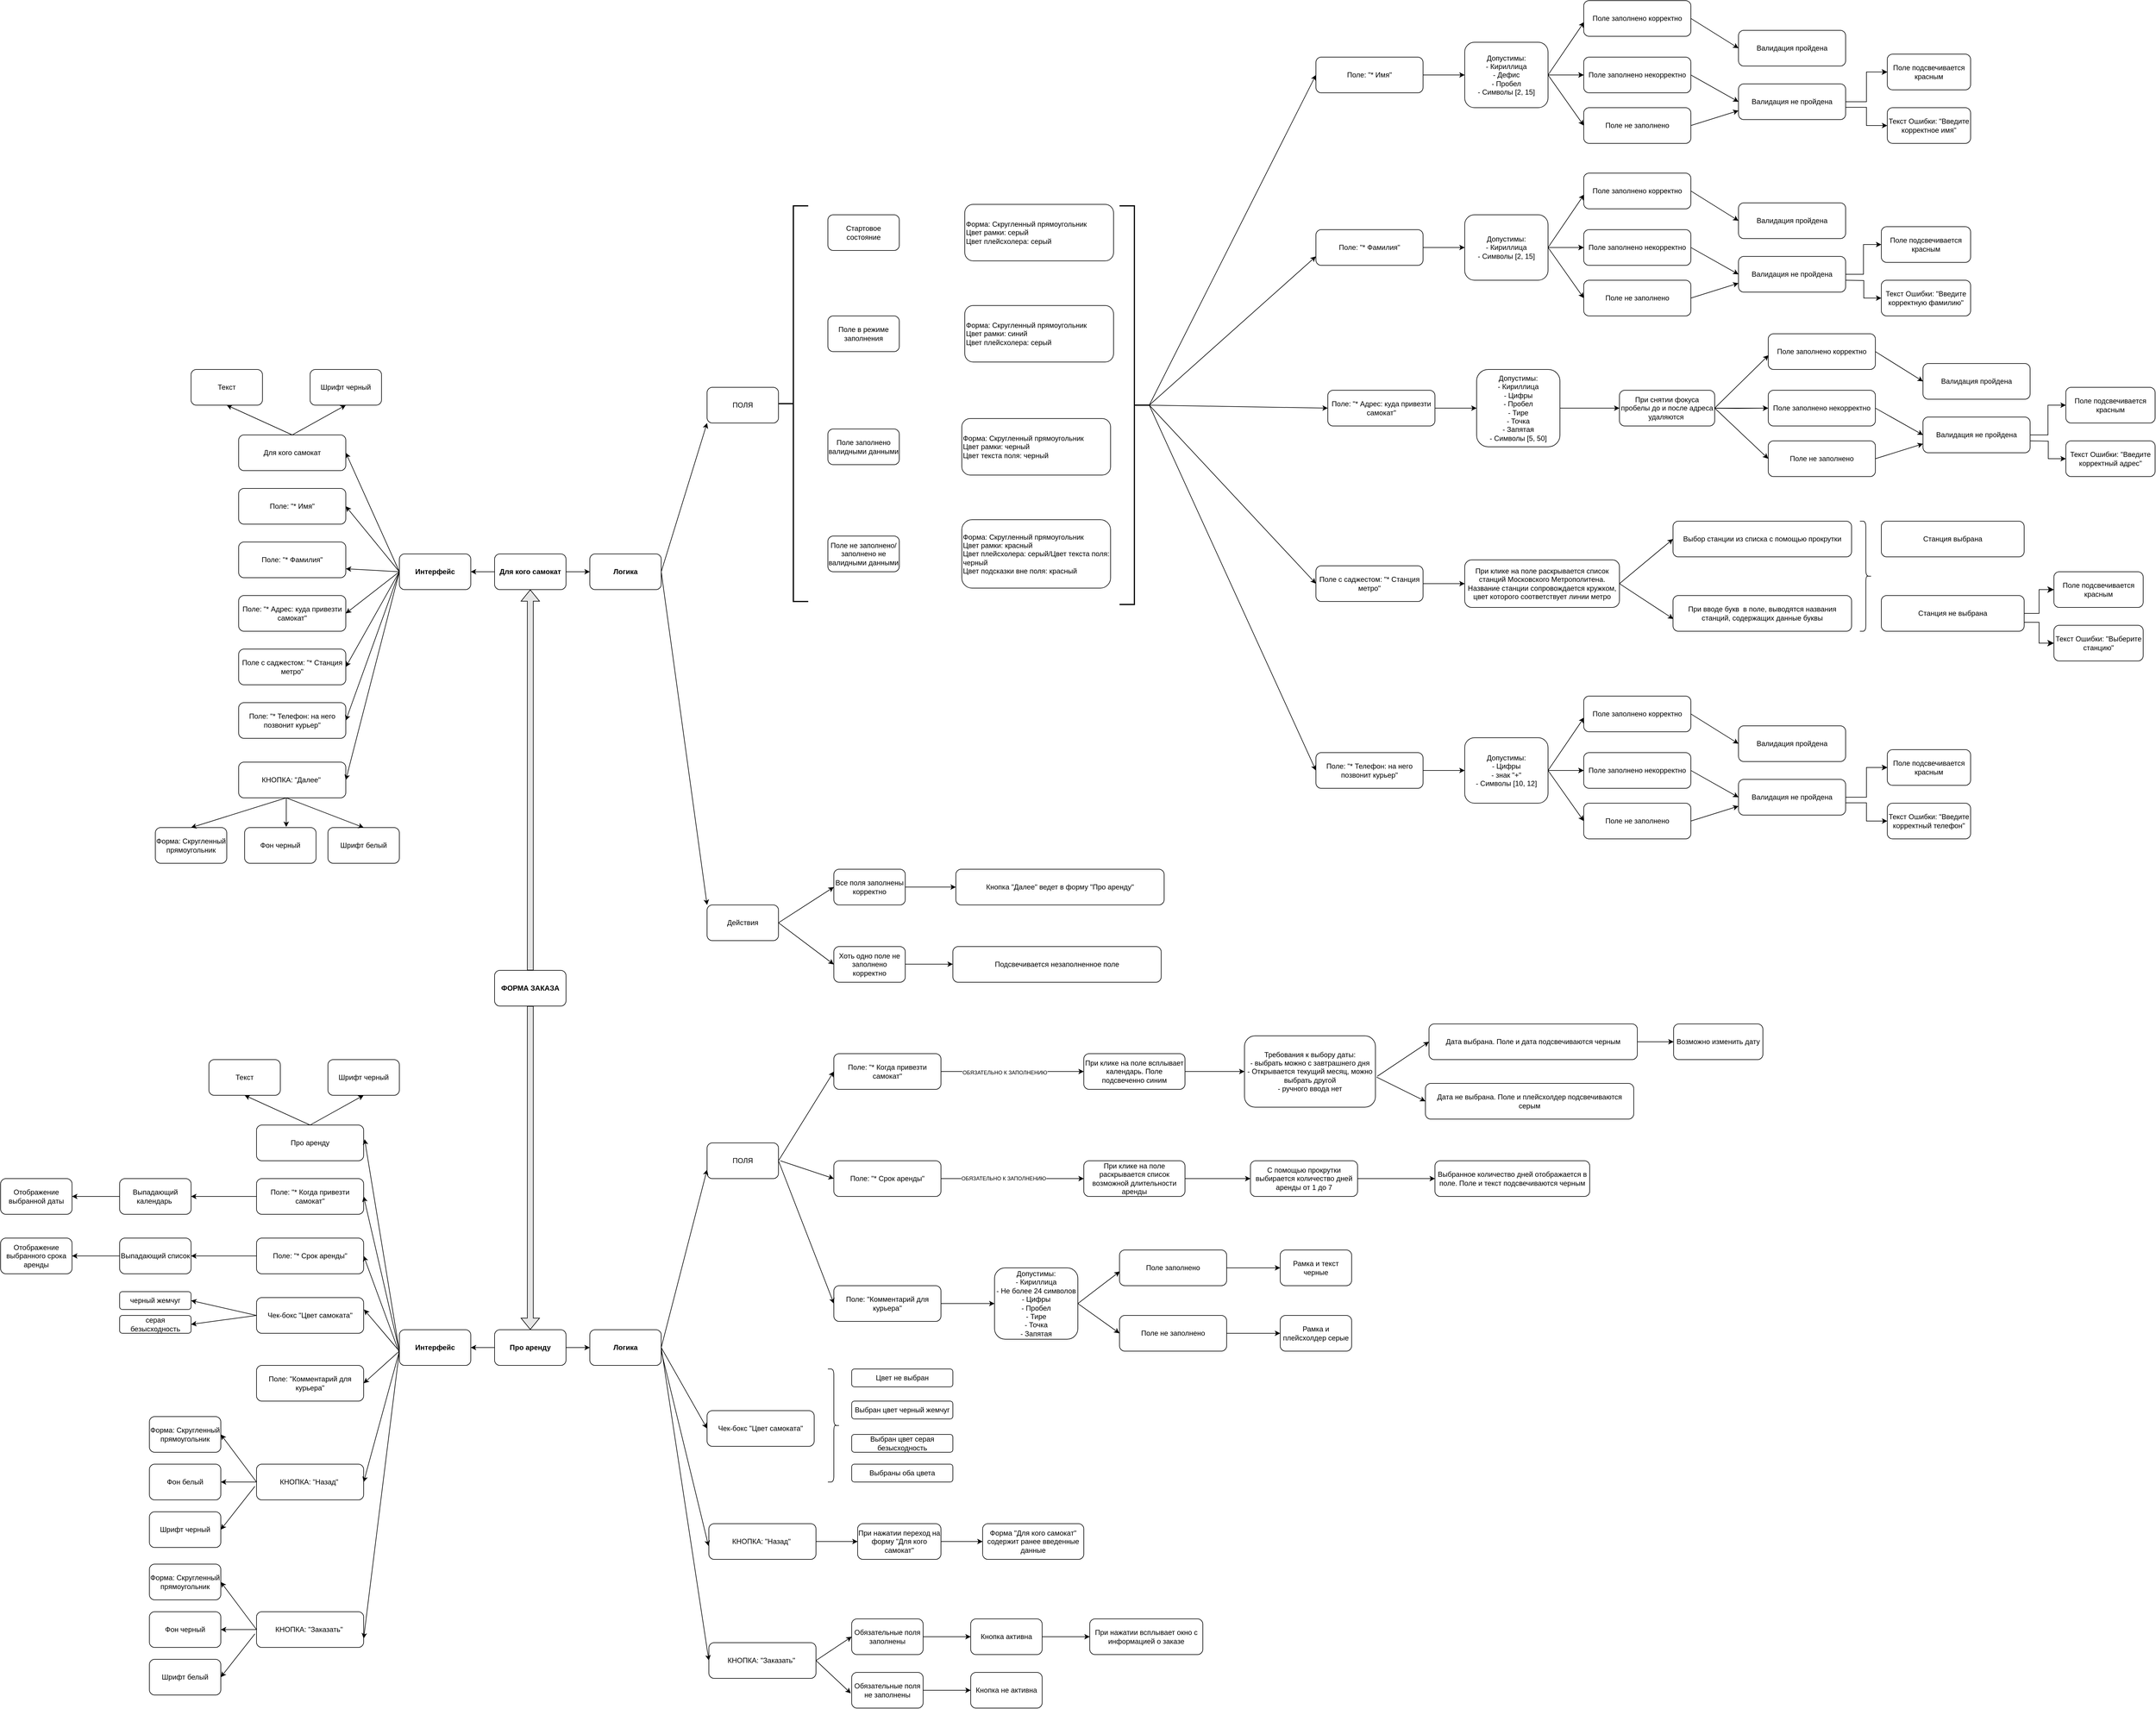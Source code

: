 <mxfile version="21.0.8" type="github">
  <diagram id="fksyWUyVawVEq_QvNXE7" name="Страница 1">
    <mxGraphModel dx="6753" dy="4026" grid="1" gridSize="10" guides="1" tooltips="1" connect="1" arrows="1" fold="1" page="1" pageScale="1" pageWidth="827" pageHeight="1169" math="0" shadow="0">
      <root>
        <mxCell id="0" />
        <mxCell id="1" parent="0" />
        <mxCell id="Utc_4iyfDsPCcEqShxqE-10" style="edgeStyle=orthogonalEdgeStyle;rounded=0;orthogonalLoop=1;jettySize=auto;html=1;exitX=0;exitY=0.5;exitDx=0;exitDy=0;" parent="1" source="Utc_4iyfDsPCcEqShxqE-7" target="Utc_4iyfDsPCcEqShxqE-9" edge="1">
          <mxGeometry relative="1" as="geometry" />
        </mxCell>
        <mxCell id="Utc_4iyfDsPCcEqShxqE-7" value="&lt;b&gt;Для кого самокат&lt;/b&gt;" style="rounded=1;whiteSpace=wrap;html=1;" parent="1" vertex="1">
          <mxGeometry x="350" y="420" width="120" height="60" as="geometry" />
        </mxCell>
        <mxCell id="Utc_4iyfDsPCcEqShxqE-8" value="" style="endArrow=classic;html=1;rounded=0;exitX=1;exitY=0.5;exitDx=0;exitDy=0;entryX=0;entryY=0.5;entryDx=0;entryDy=0;" parent="1" source="Utc_4iyfDsPCcEqShxqE-7" target="Utc_4iyfDsPCcEqShxqE-11" edge="1">
          <mxGeometry width="50" height="50" relative="1" as="geometry">
            <mxPoint x="430" y="540" as="sourcePoint" />
            <mxPoint x="500" y="450" as="targetPoint" />
          </mxGeometry>
        </mxCell>
        <mxCell id="Utc_4iyfDsPCcEqShxqE-9" value="&lt;b&gt;Интерфейс&lt;/b&gt;" style="rounded=1;whiteSpace=wrap;html=1;" parent="1" vertex="1">
          <mxGeometry x="190" y="420" width="120" height="60" as="geometry" />
        </mxCell>
        <mxCell id="Utc_4iyfDsPCcEqShxqE-11" value="&lt;b&gt;Логика&lt;/b&gt;" style="rounded=1;whiteSpace=wrap;html=1;" parent="1" vertex="1">
          <mxGeometry x="510" y="420" width="120" height="60" as="geometry" />
        </mxCell>
        <mxCell id="Utc_4iyfDsPCcEqShxqE-12" value="Для кого самокат" style="whiteSpace=wrap;html=1;rounded=1;" parent="1" vertex="1">
          <mxGeometry x="-80" y="220" width="180" height="60" as="geometry" />
        </mxCell>
        <mxCell id="Utc_4iyfDsPCcEqShxqE-15" value="Поле: &quot;* Имя&quot;" style="whiteSpace=wrap;html=1;rounded=1;" parent="1" vertex="1">
          <mxGeometry x="-80" y="310" width="180" height="60" as="geometry" />
        </mxCell>
        <mxCell id="Utc_4iyfDsPCcEqShxqE-16" value="Поле: &quot;* Фамилия&quot;" style="whiteSpace=wrap;html=1;rounded=1;" parent="1" vertex="1">
          <mxGeometry x="-80" y="400" width="180" height="60" as="geometry" />
        </mxCell>
        <mxCell id="Utc_4iyfDsPCcEqShxqE-17" value="Поле с саджестом: &quot;* Станция метро&quot;" style="whiteSpace=wrap;html=1;rounded=1;" parent="1" vertex="1">
          <mxGeometry x="-80" y="580" width="180" height="60" as="geometry" />
        </mxCell>
        <mxCell id="Utc_4iyfDsPCcEqShxqE-18" value="Поле: &quot;* Адрес: куда привезти самокат&quot;" style="whiteSpace=wrap;html=1;rounded=1;" parent="1" vertex="1">
          <mxGeometry x="-80" y="490" width="180" height="60" as="geometry" />
        </mxCell>
        <mxCell id="Utc_4iyfDsPCcEqShxqE-19" value="Поле: &quot;* Телефон: на него позвонит курьер&quot;" style="whiteSpace=wrap;html=1;rounded=1;" parent="1" vertex="1">
          <mxGeometry x="-80" y="670" width="180" height="60" as="geometry" />
        </mxCell>
        <mxCell id="Utc_4iyfDsPCcEqShxqE-20" value="КНОПКА: &quot;Далее&quot;&amp;nbsp;" style="whiteSpace=wrap;html=1;rounded=1;" parent="1" vertex="1">
          <mxGeometry x="-80" y="770" width="180" height="60" as="geometry" />
        </mxCell>
        <mxCell id="Utc_4iyfDsPCcEqShxqE-21" value="Форма: Скругленный прямоугольник" style="rounded=1;whiteSpace=wrap;html=1;" parent="1" vertex="1">
          <mxGeometry x="-220" y="880" width="120" height="60" as="geometry" />
        </mxCell>
        <mxCell id="Utc_4iyfDsPCcEqShxqE-22" value="Шрифт белый" style="rounded=1;whiteSpace=wrap;html=1;" parent="1" vertex="1">
          <mxGeometry x="70" y="880" width="120" height="60" as="geometry" />
        </mxCell>
        <mxCell id="Utc_4iyfDsPCcEqShxqE-23" value="Фон черный" style="rounded=1;whiteSpace=wrap;html=1;" parent="1" vertex="1">
          <mxGeometry x="-70" y="880" width="120" height="60" as="geometry" />
        </mxCell>
        <mxCell id="Utc_4iyfDsPCcEqShxqE-24" value="" style="endArrow=classic;html=1;rounded=0;entryX=0.5;entryY=0;entryDx=0;entryDy=0;" parent="1" target="Utc_4iyfDsPCcEqShxqE-21" edge="1">
          <mxGeometry width="50" height="50" relative="1" as="geometry">
            <mxPoint y="830" as="sourcePoint" />
            <mxPoint x="-90" y="690" as="targetPoint" />
          </mxGeometry>
        </mxCell>
        <mxCell id="Utc_4iyfDsPCcEqShxqE-25" value="" style="endArrow=classic;html=1;rounded=0;entryX=0.583;entryY=-0.017;entryDx=0;entryDy=0;entryPerimeter=0;" parent="1" target="Utc_4iyfDsPCcEqShxqE-23" edge="1">
          <mxGeometry width="50" height="50" relative="1" as="geometry">
            <mxPoint y="830" as="sourcePoint" />
            <mxPoint x="-150" y="890" as="targetPoint" />
          </mxGeometry>
        </mxCell>
        <mxCell id="Utc_4iyfDsPCcEqShxqE-26" value="" style="endArrow=classic;html=1;rounded=0;entryX=0.5;entryY=0;entryDx=0;entryDy=0;" parent="1" target="Utc_4iyfDsPCcEqShxqE-22" edge="1">
          <mxGeometry width="50" height="50" relative="1" as="geometry">
            <mxPoint y="830" as="sourcePoint" />
            <mxPoint x="-140" y="900" as="targetPoint" />
          </mxGeometry>
        </mxCell>
        <mxCell id="EzT9JU7i5oK1Q6kUt2Vq-10" value="" style="endArrow=classic;html=1;rounded=0;exitX=0;exitY=0.5;exitDx=0;exitDy=0;entryX=1;entryY=0.5;entryDx=0;entryDy=0;" parent="1" source="Utc_4iyfDsPCcEqShxqE-9" target="Utc_4iyfDsPCcEqShxqE-15" edge="1">
          <mxGeometry width="50" height="50" relative="1" as="geometry">
            <mxPoint x="-120" y="630" as="sourcePoint" />
            <mxPoint x="-70" y="580" as="targetPoint" />
          </mxGeometry>
        </mxCell>
        <mxCell id="EzT9JU7i5oK1Q6kUt2Vq-11" value="" style="endArrow=classic;html=1;rounded=0;exitX=0;exitY=0.5;exitDx=0;exitDy=0;entryX=1;entryY=0.5;entryDx=0;entryDy=0;" parent="1" source="Utc_4iyfDsPCcEqShxqE-9" target="Utc_4iyfDsPCcEqShxqE-12" edge="1">
          <mxGeometry width="50" height="50" relative="1" as="geometry">
            <mxPoint x="-120" y="630" as="sourcePoint" />
            <mxPoint x="-70" y="580" as="targetPoint" />
          </mxGeometry>
        </mxCell>
        <mxCell id="EzT9JU7i5oK1Q6kUt2Vq-12" value="" style="endArrow=classic;html=1;rounded=0;exitX=0;exitY=0.5;exitDx=0;exitDy=0;entryX=1;entryY=0.75;entryDx=0;entryDy=0;" parent="1" source="Utc_4iyfDsPCcEqShxqE-9" target="Utc_4iyfDsPCcEqShxqE-16" edge="1">
          <mxGeometry width="50" height="50" relative="1" as="geometry">
            <mxPoint x="-120" y="630" as="sourcePoint" />
            <mxPoint x="-70" y="580" as="targetPoint" />
          </mxGeometry>
        </mxCell>
        <mxCell id="EzT9JU7i5oK1Q6kUt2Vq-13" value="" style="endArrow=classic;html=1;rounded=0;entryX=1;entryY=0.5;entryDx=0;entryDy=0;" parent="1" target="Utc_4iyfDsPCcEqShxqE-18" edge="1">
          <mxGeometry width="50" height="50" relative="1" as="geometry">
            <mxPoint x="190" y="450" as="sourcePoint" />
            <mxPoint x="-70" y="580" as="targetPoint" />
          </mxGeometry>
        </mxCell>
        <mxCell id="EzT9JU7i5oK1Q6kUt2Vq-14" value="" style="endArrow=classic;html=1;rounded=0;exitX=0;exitY=0.5;exitDx=0;exitDy=0;entryX=1;entryY=0.5;entryDx=0;entryDy=0;" parent="1" source="Utc_4iyfDsPCcEqShxqE-9" target="Utc_4iyfDsPCcEqShxqE-17" edge="1">
          <mxGeometry width="50" height="50" relative="1" as="geometry">
            <mxPoint x="-120" y="630" as="sourcePoint" />
            <mxPoint x="-70" y="580" as="targetPoint" />
          </mxGeometry>
        </mxCell>
        <mxCell id="EzT9JU7i5oK1Q6kUt2Vq-15" value="" style="endArrow=classic;html=1;rounded=0;entryX=1;entryY=0.5;entryDx=0;entryDy=0;" parent="1" target="Utc_4iyfDsPCcEqShxqE-19" edge="1">
          <mxGeometry width="50" height="50" relative="1" as="geometry">
            <mxPoint x="190" y="450" as="sourcePoint" />
            <mxPoint x="-70" y="580" as="targetPoint" />
          </mxGeometry>
        </mxCell>
        <mxCell id="EzT9JU7i5oK1Q6kUt2Vq-16" value="" style="endArrow=classic;html=1;rounded=0;exitX=0;exitY=0.5;exitDx=0;exitDy=0;entryX=1;entryY=0.5;entryDx=0;entryDy=0;" parent="1" source="Utc_4iyfDsPCcEqShxqE-9" target="Utc_4iyfDsPCcEqShxqE-20" edge="1">
          <mxGeometry width="50" height="50" relative="1" as="geometry">
            <mxPoint x="-120" y="630" as="sourcePoint" />
            <mxPoint x="-70" y="580" as="targetPoint" />
          </mxGeometry>
        </mxCell>
        <mxCell id="EzT9JU7i5oK1Q6kUt2Vq-17" value="Текст" style="rounded=1;whiteSpace=wrap;html=1;" parent="1" vertex="1">
          <mxGeometry x="-160" y="110" width="120" height="60" as="geometry" />
        </mxCell>
        <mxCell id="EzT9JU7i5oK1Q6kUt2Vq-18" value="Шрифт черный" style="rounded=1;whiteSpace=wrap;html=1;" parent="1" vertex="1">
          <mxGeometry x="40" y="110" width="120" height="60" as="geometry" />
        </mxCell>
        <mxCell id="EzT9JU7i5oK1Q6kUt2Vq-20" value="" style="endArrow=classic;html=1;rounded=0;entryX=0.5;entryY=1;entryDx=0;entryDy=0;exitX=0.5;exitY=0;exitDx=0;exitDy=0;" parent="1" source="Utc_4iyfDsPCcEqShxqE-12" target="EzT9JU7i5oK1Q6kUt2Vq-17" edge="1">
          <mxGeometry width="50" height="50" relative="1" as="geometry">
            <mxPoint x="-120" y="160" as="sourcePoint" />
            <mxPoint x="-70" y="110" as="targetPoint" />
          </mxGeometry>
        </mxCell>
        <mxCell id="EzT9JU7i5oK1Q6kUt2Vq-21" value="" style="endArrow=classic;html=1;rounded=0;exitX=0.5;exitY=0;exitDx=0;exitDy=0;entryX=0.5;entryY=1;entryDx=0;entryDy=0;" parent="1" source="Utc_4iyfDsPCcEqShxqE-12" target="EzT9JU7i5oK1Q6kUt2Vq-18" edge="1">
          <mxGeometry width="50" height="50" relative="1" as="geometry">
            <mxPoint x="-120" y="160" as="sourcePoint" />
            <mxPoint x="-70" y="110" as="targetPoint" />
          </mxGeometry>
        </mxCell>
        <mxCell id="EzT9JU7i5oK1Q6kUt2Vq-30" value="Стартовое состояние" style="rounded=1;whiteSpace=wrap;html=1;" parent="1" vertex="1">
          <mxGeometry x="910" y="-150" width="120" height="60" as="geometry" />
        </mxCell>
        <mxCell id="EzT9JU7i5oK1Q6kUt2Vq-31" value="Поле в режиме заполнения" style="rounded=1;whiteSpace=wrap;html=1;" parent="1" vertex="1">
          <mxGeometry x="910" y="20" width="120" height="60" as="geometry" />
        </mxCell>
        <mxCell id="EzT9JU7i5oK1Q6kUt2Vq-32" value="Поле не заполнено/ заполнено не валидными данными" style="rounded=1;whiteSpace=wrap;html=1;" parent="1" vertex="1">
          <mxGeometry x="910" y="390" width="120" height="60" as="geometry" />
        </mxCell>
        <mxCell id="EzT9JU7i5oK1Q6kUt2Vq-33" value="Поле заполнено валидными данными" style="rounded=1;whiteSpace=wrap;html=1;" parent="1" vertex="1">
          <mxGeometry x="910" y="210" width="120" height="60" as="geometry" />
        </mxCell>
        <mxCell id="EzT9JU7i5oK1Q6kUt2Vq-5" value="Форма: Скругленный прямоугольник&lt;br&gt;Цвет рамки: серый&lt;br&gt;Цвет плейсхолера: серый" style="rounded=1;whiteSpace=wrap;html=1;align=left;" parent="1" vertex="1">
          <mxGeometry x="1140" y="-167.5" width="250" height="95" as="geometry" />
        </mxCell>
        <mxCell id="EzT9JU7i5oK1Q6kUt2Vq-38" value="Форма: Скругленный прямоугольник&lt;br&gt;Цвет рамки: синий&lt;br&gt;Цвет плейсхолера: серый" style="rounded=1;whiteSpace=wrap;html=1;align=left;" parent="1" vertex="1">
          <mxGeometry x="1140" y="2.5" width="250" height="95" as="geometry" />
        </mxCell>
        <mxCell id="EzT9JU7i5oK1Q6kUt2Vq-39" value="Форма: Скругленный прямоугольник&lt;br&gt;Цвет рамки: черный&lt;br&gt;Цвет текста поля: черный" style="rounded=1;whiteSpace=wrap;html=1;align=left;" parent="1" vertex="1">
          <mxGeometry x="1135" y="192.5" width="250" height="95" as="geometry" />
        </mxCell>
        <mxCell id="EzT9JU7i5oK1Q6kUt2Vq-40" value="Форма: Скругленный прямоугольник&lt;br&gt;Цвет рамки: красный&lt;br&gt;Цвет плейсхолера: серый/Цвет текста поля: черный&lt;br&gt;Цвет подсказки вне поля: красный" style="rounded=1;whiteSpace=wrap;html=1;align=left;" parent="1" vertex="1">
          <mxGeometry x="1135" y="362.5" width="250" height="115" as="geometry" />
        </mxCell>
        <mxCell id="EzT9JU7i5oK1Q6kUt2Vq-176" value="ПОЛЯ" style="rounded=1;whiteSpace=wrap;html=1;" parent="1" vertex="1">
          <mxGeometry x="707" y="140" width="120" height="60" as="geometry" />
        </mxCell>
        <mxCell id="EzT9JU7i5oK1Q6kUt2Vq-178" value="" style="endArrow=classic;html=1;rounded=0;exitX=1;exitY=0.5;exitDx=0;exitDy=0;entryX=0;entryY=1;entryDx=0;entryDy=0;" parent="1" source="Utc_4iyfDsPCcEqShxqE-11" target="EzT9JU7i5oK1Q6kUt2Vq-176" edge="1">
          <mxGeometry width="50" height="50" relative="1" as="geometry">
            <mxPoint x="1420" y="260" as="sourcePoint" />
            <mxPoint x="1470" y="210" as="targetPoint" />
          </mxGeometry>
        </mxCell>
        <mxCell id="EzT9JU7i5oK1Q6kUt2Vq-179" value="Действия" style="rounded=1;whiteSpace=wrap;html=1;" parent="1" vertex="1">
          <mxGeometry x="707" y="1010" width="120" height="60" as="geometry" />
        </mxCell>
        <mxCell id="EzT9JU7i5oK1Q6kUt2Vq-180" value="" style="endArrow=classic;html=1;rounded=0;exitX=1;exitY=0.5;exitDx=0;exitDy=0;entryX=0;entryY=0;entryDx=0;entryDy=0;" parent="1" source="Utc_4iyfDsPCcEqShxqE-11" target="EzT9JU7i5oK1Q6kUt2Vq-179" edge="1">
          <mxGeometry width="50" height="50" relative="1" as="geometry">
            <mxPoint x="1420" y="790" as="sourcePoint" />
            <mxPoint x="1470" y="740" as="targetPoint" />
          </mxGeometry>
        </mxCell>
        <mxCell id="EzT9JU7i5oK1Q6kUt2Vq-181" value="Хоть одно поле не заполнено корректно" style="rounded=1;whiteSpace=wrap;html=1;" parent="1" vertex="1">
          <mxGeometry x="920" y="1080" width="120" height="60" as="geometry" />
        </mxCell>
        <mxCell id="EzT9JU7i5oK1Q6kUt2Vq-184" value="" style="edgeStyle=orthogonalEdgeStyle;rounded=0;orthogonalLoop=1;jettySize=auto;html=1;" parent="1" source="EzT9JU7i5oK1Q6kUt2Vq-182" target="EzT9JU7i5oK1Q6kUt2Vq-183" edge="1">
          <mxGeometry relative="1" as="geometry" />
        </mxCell>
        <mxCell id="EzT9JU7i5oK1Q6kUt2Vq-182" value="Все поля заполнены корректно" style="rounded=1;whiteSpace=wrap;html=1;" parent="1" vertex="1">
          <mxGeometry x="920" y="950" width="120" height="60" as="geometry" />
        </mxCell>
        <mxCell id="EzT9JU7i5oK1Q6kUt2Vq-183" value="Кнопка &quot;Далее&quot; ведет в форму &quot;Про аренду&quot;" style="whiteSpace=wrap;html=1;rounded=1;" parent="1" vertex="1">
          <mxGeometry x="1125" y="950" width="350" height="60" as="geometry" />
        </mxCell>
        <mxCell id="EzT9JU7i5oK1Q6kUt2Vq-185" value="Подсвечивается незаполненное поле" style="whiteSpace=wrap;html=1;rounded=1;" parent="1" vertex="1">
          <mxGeometry x="1120" y="1080" width="350" height="60" as="geometry" />
        </mxCell>
        <mxCell id="EzT9JU7i5oK1Q6kUt2Vq-186" value="" style="edgeStyle=orthogonalEdgeStyle;rounded=0;orthogonalLoop=1;jettySize=auto;html=1;" parent="1" edge="1">
          <mxGeometry relative="1" as="geometry">
            <mxPoint x="1040" y="1109.6" as="sourcePoint" />
            <mxPoint x="1120" y="1109.6" as="targetPoint" />
          </mxGeometry>
        </mxCell>
        <mxCell id="EzT9JU7i5oK1Q6kUt2Vq-187" value="" style="endArrow=classic;html=1;rounded=0;exitX=1;exitY=0.5;exitDx=0;exitDy=0;entryX=0;entryY=0.5;entryDx=0;entryDy=0;" parent="1" source="EzT9JU7i5oK1Q6kUt2Vq-179" target="EzT9JU7i5oK1Q6kUt2Vq-182" edge="1">
          <mxGeometry width="50" height="50" relative="1" as="geometry">
            <mxPoint x="1210" y="1010" as="sourcePoint" />
            <mxPoint x="1260" y="960" as="targetPoint" />
          </mxGeometry>
        </mxCell>
        <mxCell id="EzT9JU7i5oK1Q6kUt2Vq-188" value="" style="endArrow=classic;html=1;rounded=0;exitX=1;exitY=0.5;exitDx=0;exitDy=0;entryX=0;entryY=0.5;entryDx=0;entryDy=0;" parent="1" source="EzT9JU7i5oK1Q6kUt2Vq-179" target="EzT9JU7i5oK1Q6kUt2Vq-181" edge="1">
          <mxGeometry width="50" height="50" relative="1" as="geometry">
            <mxPoint x="837" y="1050" as="sourcePoint" />
            <mxPoint x="930" y="980" as="targetPoint" />
          </mxGeometry>
        </mxCell>
        <mxCell id="EzT9JU7i5oK1Q6kUt2Vq-189" style="edgeStyle=orthogonalEdgeStyle;rounded=0;orthogonalLoop=1;jettySize=auto;html=1;exitX=0;exitY=0.5;exitDx=0;exitDy=0;" parent="1" source="EzT9JU7i5oK1Q6kUt2Vq-190" target="EzT9JU7i5oK1Q6kUt2Vq-192" edge="1">
          <mxGeometry relative="1" as="geometry" />
        </mxCell>
        <mxCell id="EzT9JU7i5oK1Q6kUt2Vq-190" value="&lt;b&gt;Про аренду&lt;/b&gt;" style="rounded=1;whiteSpace=wrap;html=1;" parent="1" vertex="1">
          <mxGeometry x="350" y="1724" width="120" height="60" as="geometry" />
        </mxCell>
        <mxCell id="EzT9JU7i5oK1Q6kUt2Vq-191" value="" style="endArrow=classic;html=1;rounded=0;exitX=1;exitY=0.5;exitDx=0;exitDy=0;entryX=0;entryY=0.5;entryDx=0;entryDy=0;" parent="1" source="EzT9JU7i5oK1Q6kUt2Vq-190" target="EzT9JU7i5oK1Q6kUt2Vq-193" edge="1">
          <mxGeometry width="50" height="50" relative="1" as="geometry">
            <mxPoint x="430" y="1844" as="sourcePoint" />
            <mxPoint x="500" y="1754" as="targetPoint" />
          </mxGeometry>
        </mxCell>
        <mxCell id="EzT9JU7i5oK1Q6kUt2Vq-192" value="&lt;b&gt;Интерфейс&lt;/b&gt;" style="rounded=1;whiteSpace=wrap;html=1;" parent="1" vertex="1">
          <mxGeometry x="190" y="1724" width="120" height="60" as="geometry" />
        </mxCell>
        <mxCell id="EzT9JU7i5oK1Q6kUt2Vq-193" value="&lt;b&gt;Логика&lt;/b&gt;" style="rounded=1;whiteSpace=wrap;html=1;" parent="1" vertex="1">
          <mxGeometry x="510" y="1724" width="120" height="60" as="geometry" />
        </mxCell>
        <mxCell id="EzT9JU7i5oK1Q6kUt2Vq-194" value="Про аренду" style="whiteSpace=wrap;html=1;rounded=1;" parent="1" vertex="1">
          <mxGeometry x="-50" y="1380" width="180" height="60" as="geometry" />
        </mxCell>
        <mxCell id="EzT9JU7i5oK1Q6kUt2Vq-195" value="Текст" style="rounded=1;whiteSpace=wrap;html=1;" parent="1" vertex="1">
          <mxGeometry x="-130" y="1270" width="120" height="60" as="geometry" />
        </mxCell>
        <mxCell id="EzT9JU7i5oK1Q6kUt2Vq-196" value="Шрифт черный" style="rounded=1;whiteSpace=wrap;html=1;" parent="1" vertex="1">
          <mxGeometry x="70" y="1270" width="120" height="60" as="geometry" />
        </mxCell>
        <mxCell id="EzT9JU7i5oK1Q6kUt2Vq-197" value="" style="endArrow=classic;html=1;rounded=0;entryX=0.5;entryY=1;entryDx=0;entryDy=0;exitX=0.5;exitY=0;exitDx=0;exitDy=0;" parent="1" source="EzT9JU7i5oK1Q6kUt2Vq-194" target="EzT9JU7i5oK1Q6kUt2Vq-195" edge="1">
          <mxGeometry width="50" height="50" relative="1" as="geometry">
            <mxPoint x="-90" y="1320" as="sourcePoint" />
            <mxPoint x="-40" y="1270" as="targetPoint" />
          </mxGeometry>
        </mxCell>
        <mxCell id="EzT9JU7i5oK1Q6kUt2Vq-198" value="" style="endArrow=classic;html=1;rounded=0;exitX=0.5;exitY=0;exitDx=0;exitDy=0;entryX=0.5;entryY=1;entryDx=0;entryDy=0;" parent="1" source="EzT9JU7i5oK1Q6kUt2Vq-194" target="EzT9JU7i5oK1Q6kUt2Vq-196" edge="1">
          <mxGeometry width="50" height="50" relative="1" as="geometry">
            <mxPoint x="-90" y="1320" as="sourcePoint" />
            <mxPoint x="-40" y="1270" as="targetPoint" />
          </mxGeometry>
        </mxCell>
        <mxCell id="EzT9JU7i5oK1Q6kUt2Vq-238" value="" style="edgeStyle=orthogonalEdgeStyle;rounded=0;orthogonalLoop=1;jettySize=auto;html=1;" parent="1" source="EzT9JU7i5oK1Q6kUt2Vq-199" target="EzT9JU7i5oK1Q6kUt2Vq-237" edge="1">
          <mxGeometry relative="1" as="geometry" />
        </mxCell>
        <mxCell id="EzT9JU7i5oK1Q6kUt2Vq-199" value="Поле: &quot;* Когда привезти самокат&quot;" style="whiteSpace=wrap;html=1;rounded=1;" parent="1" vertex="1">
          <mxGeometry x="-50" y="1470" width="180" height="60" as="geometry" />
        </mxCell>
        <mxCell id="EzT9JU7i5oK1Q6kUt2Vq-240" value="" style="edgeStyle=orthogonalEdgeStyle;rounded=0;orthogonalLoop=1;jettySize=auto;html=1;" parent="1" source="EzT9JU7i5oK1Q6kUt2Vq-200" target="EzT9JU7i5oK1Q6kUt2Vq-239" edge="1">
          <mxGeometry relative="1" as="geometry" />
        </mxCell>
        <mxCell id="EzT9JU7i5oK1Q6kUt2Vq-200" value="Поле: &quot;* Срок аренды&quot;" style="whiteSpace=wrap;html=1;rounded=1;" parent="1" vertex="1">
          <mxGeometry x="-50" y="1570" width="180" height="60" as="geometry" />
        </mxCell>
        <mxCell id="EzT9JU7i5oK1Q6kUt2Vq-201" value="Чек-бокс &quot;Цвет самоката&quot;" style="whiteSpace=wrap;html=1;rounded=1;" parent="1" vertex="1">
          <mxGeometry x="-50" y="1670" width="180" height="60" as="geometry" />
        </mxCell>
        <mxCell id="EzT9JU7i5oK1Q6kUt2Vq-202" value="Поле: &quot;Комментарий для курьера&quot;" style="whiteSpace=wrap;html=1;rounded=1;" parent="1" vertex="1">
          <mxGeometry x="-50" y="1784" width="180" height="60" as="geometry" />
        </mxCell>
        <mxCell id="EzT9JU7i5oK1Q6kUt2Vq-203" value="КНОПКА: &quot;Назад&quot;&amp;nbsp;" style="whiteSpace=wrap;html=1;rounded=1;" parent="1" vertex="1">
          <mxGeometry x="-50" y="1950" width="180" height="60" as="geometry" />
        </mxCell>
        <mxCell id="EzT9JU7i5oK1Q6kUt2Vq-204" value="Форма: Скругленный прямоугольник" style="rounded=1;whiteSpace=wrap;html=1;" parent="1" vertex="1">
          <mxGeometry x="-230" y="1870" width="120" height="60" as="geometry" />
        </mxCell>
        <mxCell id="EzT9JU7i5oK1Q6kUt2Vq-205" value="Шрифт черный" style="rounded=1;whiteSpace=wrap;html=1;" parent="1" vertex="1">
          <mxGeometry x="-230" y="2030" width="120" height="60" as="geometry" />
        </mxCell>
        <mxCell id="EzT9JU7i5oK1Q6kUt2Vq-206" value="Фон белый" style="rounded=1;whiteSpace=wrap;html=1;" parent="1" vertex="1">
          <mxGeometry x="-230" y="1950" width="120" height="60" as="geometry" />
        </mxCell>
        <mxCell id="EzT9JU7i5oK1Q6kUt2Vq-207" value="" style="endArrow=classic;html=1;rounded=0;entryX=1;entryY=0.5;entryDx=0;entryDy=0;exitX=0;exitY=0.5;exitDx=0;exitDy=0;" parent="1" source="EzT9JU7i5oK1Q6kUt2Vq-203" target="EzT9JU7i5oK1Q6kUt2Vq-204" edge="1">
          <mxGeometry width="50" height="50" relative="1" as="geometry">
            <mxPoint x="25" y="1980" as="sourcePoint" />
            <mxPoint x="-65" y="1840" as="targetPoint" />
          </mxGeometry>
        </mxCell>
        <mxCell id="EzT9JU7i5oK1Q6kUt2Vq-208" value="" style="endArrow=classic;html=1;rounded=0;entryX=1;entryY=0.5;entryDx=0;entryDy=0;exitX=0;exitY=0.5;exitDx=0;exitDy=0;" parent="1" source="EzT9JU7i5oK1Q6kUt2Vq-203" target="EzT9JU7i5oK1Q6kUt2Vq-206" edge="1">
          <mxGeometry width="50" height="50" relative="1" as="geometry">
            <mxPoint x="25" y="1980" as="sourcePoint" />
            <mxPoint x="-125" y="2040" as="targetPoint" />
          </mxGeometry>
        </mxCell>
        <mxCell id="EzT9JU7i5oK1Q6kUt2Vq-209" value="" style="endArrow=classic;html=1;rounded=0;entryX=1;entryY=0.5;entryDx=0;entryDy=0;exitX=-0.015;exitY=0.619;exitDx=0;exitDy=0;exitPerimeter=0;" parent="1" source="EzT9JU7i5oK1Q6kUt2Vq-203" target="EzT9JU7i5oK1Q6kUt2Vq-205" edge="1">
          <mxGeometry width="50" height="50" relative="1" as="geometry">
            <mxPoint x="25" y="1980" as="sourcePoint" />
            <mxPoint x="-115" y="2050" as="targetPoint" />
          </mxGeometry>
        </mxCell>
        <mxCell id="EzT9JU7i5oK1Q6kUt2Vq-217" value="КНОПКА: &quot;Заказать&quot;&amp;nbsp;" style="whiteSpace=wrap;html=1;rounded=1;" parent="1" vertex="1">
          <mxGeometry x="-50" y="2198" width="180" height="60" as="geometry" />
        </mxCell>
        <mxCell id="EzT9JU7i5oK1Q6kUt2Vq-218" value="Форма: Скругленный прямоугольник" style="rounded=1;whiteSpace=wrap;html=1;" parent="1" vertex="1">
          <mxGeometry x="-230" y="2118" width="120" height="60" as="geometry" />
        </mxCell>
        <mxCell id="EzT9JU7i5oK1Q6kUt2Vq-219" value="Шрифт белый" style="rounded=1;whiteSpace=wrap;html=1;" parent="1" vertex="1">
          <mxGeometry x="-230" y="2278" width="120" height="60" as="geometry" />
        </mxCell>
        <mxCell id="EzT9JU7i5oK1Q6kUt2Vq-220" value="Фон черный" style="rounded=1;whiteSpace=wrap;html=1;" parent="1" vertex="1">
          <mxGeometry x="-230" y="2198" width="120" height="60" as="geometry" />
        </mxCell>
        <mxCell id="EzT9JU7i5oK1Q6kUt2Vq-221" value="" style="endArrow=classic;html=1;rounded=0;entryX=1;entryY=0.5;entryDx=0;entryDy=0;exitX=0;exitY=0.5;exitDx=0;exitDy=0;" parent="1" source="EzT9JU7i5oK1Q6kUt2Vq-217" target="EzT9JU7i5oK1Q6kUt2Vq-218" edge="1">
          <mxGeometry width="50" height="50" relative="1" as="geometry">
            <mxPoint x="25" y="2228" as="sourcePoint" />
            <mxPoint x="-65" y="2088" as="targetPoint" />
          </mxGeometry>
        </mxCell>
        <mxCell id="EzT9JU7i5oK1Q6kUt2Vq-222" value="" style="endArrow=classic;html=1;rounded=0;entryX=1;entryY=0.5;entryDx=0;entryDy=0;exitX=0;exitY=0.5;exitDx=0;exitDy=0;" parent="1" source="EzT9JU7i5oK1Q6kUt2Vq-217" target="EzT9JU7i5oK1Q6kUt2Vq-220" edge="1">
          <mxGeometry width="50" height="50" relative="1" as="geometry">
            <mxPoint x="25" y="2228" as="sourcePoint" />
            <mxPoint x="-125" y="2288" as="targetPoint" />
          </mxGeometry>
        </mxCell>
        <mxCell id="EzT9JU7i5oK1Q6kUt2Vq-223" value="" style="endArrow=classic;html=1;rounded=0;entryX=1;entryY=0.5;entryDx=0;entryDy=0;exitX=-0.015;exitY=0.619;exitDx=0;exitDy=0;exitPerimeter=0;" parent="1" source="EzT9JU7i5oK1Q6kUt2Vq-217" target="EzT9JU7i5oK1Q6kUt2Vq-219" edge="1">
          <mxGeometry width="50" height="50" relative="1" as="geometry">
            <mxPoint x="25" y="2228" as="sourcePoint" />
            <mxPoint x="-115" y="2298" as="targetPoint" />
          </mxGeometry>
        </mxCell>
        <mxCell id="EzT9JU7i5oK1Q6kUt2Vq-253" value="" style="edgeStyle=orthogonalEdgeStyle;rounded=0;orthogonalLoop=1;jettySize=auto;html=1;" parent="1" source="EzT9JU7i5oK1Q6kUt2Vq-237" target="EzT9JU7i5oK1Q6kUt2Vq-252" edge="1">
          <mxGeometry relative="1" as="geometry" />
        </mxCell>
        <mxCell id="EzT9JU7i5oK1Q6kUt2Vq-237" value="Выпадающий календарь&amp;nbsp;" style="whiteSpace=wrap;html=1;rounded=1;" parent="1" vertex="1">
          <mxGeometry x="-280" y="1470" width="120" height="60" as="geometry" />
        </mxCell>
        <mxCell id="EzT9JU7i5oK1Q6kUt2Vq-255" value="" style="edgeStyle=orthogonalEdgeStyle;rounded=0;orthogonalLoop=1;jettySize=auto;html=1;" parent="1" source="EzT9JU7i5oK1Q6kUt2Vq-239" target="EzT9JU7i5oK1Q6kUt2Vq-254" edge="1">
          <mxGeometry relative="1" as="geometry" />
        </mxCell>
        <mxCell id="EzT9JU7i5oK1Q6kUt2Vq-239" value="Выпадающий список" style="whiteSpace=wrap;html=1;rounded=1;" parent="1" vertex="1">
          <mxGeometry x="-280" y="1570" width="120" height="60" as="geometry" />
        </mxCell>
        <mxCell id="EzT9JU7i5oK1Q6kUt2Vq-241" value="черный жемчуг" style="rounded=1;whiteSpace=wrap;html=1;" parent="1" vertex="1">
          <mxGeometry x="-280" y="1660" width="120" height="30" as="geometry" />
        </mxCell>
        <mxCell id="EzT9JU7i5oK1Q6kUt2Vq-242" value="серая безысходность" style="rounded=1;whiteSpace=wrap;html=1;" parent="1" vertex="1">
          <mxGeometry x="-280" y="1700" width="120" height="30" as="geometry" />
        </mxCell>
        <mxCell id="EzT9JU7i5oK1Q6kUt2Vq-243" value="" style="endArrow=classic;html=1;rounded=0;exitX=0;exitY=0.5;exitDx=0;exitDy=0;entryX=1;entryY=0.5;entryDx=0;entryDy=0;" parent="1" source="EzT9JU7i5oK1Q6kUt2Vq-201" target="EzT9JU7i5oK1Q6kUt2Vq-241" edge="1">
          <mxGeometry width="50" height="50" relative="1" as="geometry">
            <mxPoint x="-60" y="1760" as="sourcePoint" />
            <mxPoint x="-10" y="1710" as="targetPoint" />
          </mxGeometry>
        </mxCell>
        <mxCell id="EzT9JU7i5oK1Q6kUt2Vq-244" value="" style="endArrow=classic;html=1;rounded=0;entryX=1;entryY=0.5;entryDx=0;entryDy=0;" parent="1" target="EzT9JU7i5oK1Q6kUt2Vq-242" edge="1">
          <mxGeometry width="50" height="50" relative="1" as="geometry">
            <mxPoint x="-50" y="1700" as="sourcePoint" />
            <mxPoint x="-150" y="1685" as="targetPoint" />
          </mxGeometry>
        </mxCell>
        <mxCell id="EzT9JU7i5oK1Q6kUt2Vq-245" value="" style="endArrow=classic;html=1;rounded=0;exitX=0;exitY=0.6;exitDx=0;exitDy=0;exitPerimeter=0;entryX=1.009;entryY=0.397;entryDx=0;entryDy=0;entryPerimeter=0;" parent="1" source="EzT9JU7i5oK1Q6kUt2Vq-192" target="EzT9JU7i5oK1Q6kUt2Vq-194" edge="1">
          <mxGeometry width="50" height="50" relative="1" as="geometry">
            <mxPoint x="-60" y="1630" as="sourcePoint" />
            <mxPoint x="-10" y="1580" as="targetPoint" />
          </mxGeometry>
        </mxCell>
        <mxCell id="EzT9JU7i5oK1Q6kUt2Vq-246" value="" style="endArrow=classic;html=1;rounded=0;entryX=1;entryY=0.5;entryDx=0;entryDy=0;" parent="1" target="EzT9JU7i5oK1Q6kUt2Vq-199" edge="1">
          <mxGeometry width="50" height="50" relative="1" as="geometry">
            <mxPoint x="190" y="1760" as="sourcePoint" />
            <mxPoint x="141.62" y="1413.82" as="targetPoint" />
          </mxGeometry>
        </mxCell>
        <mxCell id="EzT9JU7i5oK1Q6kUt2Vq-247" value="" style="endArrow=classic;html=1;rounded=0;entryX=1;entryY=0.5;entryDx=0;entryDy=0;exitX=-0.005;exitY=0.627;exitDx=0;exitDy=0;exitPerimeter=0;" parent="1" source="EzT9JU7i5oK1Q6kUt2Vq-192" target="EzT9JU7i5oK1Q6kUt2Vq-200" edge="1">
          <mxGeometry width="50" height="50" relative="1" as="geometry">
            <mxPoint x="200" y="1770" as="sourcePoint" />
            <mxPoint x="140" y="1510" as="targetPoint" />
          </mxGeometry>
        </mxCell>
        <mxCell id="EzT9JU7i5oK1Q6kUt2Vq-248" value="" style="endArrow=classic;html=1;rounded=0;entryX=1;entryY=0.5;entryDx=0;entryDy=0;exitX=0;exitY=0.6;exitDx=0;exitDy=0;exitPerimeter=0;" parent="1" source="EzT9JU7i5oK1Q6kUt2Vq-192" edge="1">
          <mxGeometry width="50" height="50" relative="1" as="geometry">
            <mxPoint x="190.0" y="1851.62" as="sourcePoint" />
            <mxPoint x="130.6" y="1690" as="targetPoint" />
          </mxGeometry>
        </mxCell>
        <mxCell id="EzT9JU7i5oK1Q6kUt2Vq-249" value="" style="endArrow=classic;html=1;rounded=0;entryX=1;entryY=0.5;entryDx=0;entryDy=0;" parent="1" target="EzT9JU7i5oK1Q6kUt2Vq-202" edge="1">
          <mxGeometry width="50" height="50" relative="1" as="geometry">
            <mxPoint x="190" y="1760" as="sourcePoint" />
            <mxPoint x="140.6" y="1700" as="targetPoint" />
          </mxGeometry>
        </mxCell>
        <mxCell id="EzT9JU7i5oK1Q6kUt2Vq-250" value="" style="endArrow=classic;html=1;rounded=0;entryX=1;entryY=0.5;entryDx=0;entryDy=0;" parent="1" target="EzT9JU7i5oK1Q6kUt2Vq-203" edge="1">
          <mxGeometry width="50" height="50" relative="1" as="geometry">
            <mxPoint x="190" y="1760" as="sourcePoint" />
            <mxPoint x="150.6" y="1710" as="targetPoint" />
          </mxGeometry>
        </mxCell>
        <mxCell id="EzT9JU7i5oK1Q6kUt2Vq-251" value="" style="endArrow=classic;html=1;rounded=0;entryX=1;entryY=0.75;entryDx=0;entryDy=0;" parent="1" target="EzT9JU7i5oK1Q6kUt2Vq-217" edge="1">
          <mxGeometry width="50" height="50" relative="1" as="geometry">
            <mxPoint x="190" y="1760" as="sourcePoint" />
            <mxPoint x="160.6" y="1720" as="targetPoint" />
          </mxGeometry>
        </mxCell>
        <mxCell id="EzT9JU7i5oK1Q6kUt2Vq-252" value="Отображение выбранной даты" style="whiteSpace=wrap;html=1;rounded=1;" parent="1" vertex="1">
          <mxGeometry x="-480" y="1470" width="120" height="60" as="geometry" />
        </mxCell>
        <mxCell id="EzT9JU7i5oK1Q6kUt2Vq-254" value="Отображение выбранного срока аренды" style="whiteSpace=wrap;html=1;rounded=1;" parent="1" vertex="1">
          <mxGeometry x="-480" y="1570" width="120" height="60" as="geometry" />
        </mxCell>
        <mxCell id="Utc_4iyfDsPCcEqShxqE-2" value="ФОРМА ЗАКАЗА" style="rounded=1;whiteSpace=wrap;html=1;fontStyle=1" parent="1" vertex="1">
          <mxGeometry x="350" y="1120" width="120" height="60" as="geometry" />
        </mxCell>
        <mxCell id="EzT9JU7i5oK1Q6kUt2Vq-256" value="" style="shape=flexArrow;endArrow=classic;html=1;rounded=0;exitX=0.5;exitY=0;exitDx=0;exitDy=0;entryX=0.5;entryY=1;entryDx=0;entryDy=0;fillColor=#E6E6E6;" parent="1" source="Utc_4iyfDsPCcEqShxqE-2" target="Utc_4iyfDsPCcEqShxqE-7" edge="1">
          <mxGeometry width="50" height="50" relative="1" as="geometry">
            <mxPoint x="680" y="990" as="sourcePoint" />
            <mxPoint x="730" y="940" as="targetPoint" />
          </mxGeometry>
        </mxCell>
        <mxCell id="EzT9JU7i5oK1Q6kUt2Vq-258" value="" style="shape=flexArrow;endArrow=classic;html=1;rounded=0;exitX=0.5;exitY=1;exitDx=0;exitDy=0;entryX=0.5;entryY=0;entryDx=0;entryDy=0;fillColor=#E6E6E6;" parent="1" source="Utc_4iyfDsPCcEqShxqE-2" target="EzT9JU7i5oK1Q6kUt2Vq-190" edge="1">
          <mxGeometry width="50" height="50" relative="1" as="geometry">
            <mxPoint x="420" y="1130" as="sourcePoint" />
            <mxPoint x="420" y="490" as="targetPoint" />
          </mxGeometry>
        </mxCell>
        <mxCell id="EzT9JU7i5oK1Q6kUt2Vq-260" value="ПОЛЯ" style="rounded=1;whiteSpace=wrap;html=1;" parent="1" vertex="1">
          <mxGeometry x="707" y="1410" width="120" height="60" as="geometry" />
        </mxCell>
        <mxCell id="EzT9JU7i5oK1Q6kUt2Vq-263" value="" style="edgeStyle=orthogonalEdgeStyle;rounded=0;orthogonalLoop=1;jettySize=auto;html=1;fillColor=#E6E6E6;" parent="1" source="EzT9JU7i5oK1Q6kUt2Vq-261" target="EzT9JU7i5oK1Q6kUt2Vq-262" edge="1">
          <mxGeometry relative="1" as="geometry" />
        </mxCell>
        <mxCell id="EzT9JU7i5oK1Q6kUt2Vq-307" value="&lt;font style=&quot;font-size: 9px;&quot;&gt;ОБЯЗАТЕЛЬНО К ЗАПОЛНЕНИЮ&lt;/font&gt;" style="edgeLabel;html=1;align=center;verticalAlign=middle;resizable=0;points=[];" parent="EzT9JU7i5oK1Q6kUt2Vq-263" vertex="1" connectable="0">
          <mxGeometry x="-0.111" y="-1" relative="1" as="geometry">
            <mxPoint as="offset" />
          </mxGeometry>
        </mxCell>
        <mxCell id="EzT9JU7i5oK1Q6kUt2Vq-261" value="Поле: &quot;* Когда привезти самокат&quot;" style="whiteSpace=wrap;html=1;rounded=1;" parent="1" vertex="1">
          <mxGeometry x="920" y="1260" width="180" height="60" as="geometry" />
        </mxCell>
        <mxCell id="EzT9JU7i5oK1Q6kUt2Vq-265" value="" style="edgeStyle=orthogonalEdgeStyle;rounded=0;orthogonalLoop=1;jettySize=auto;html=1;fillColor=#E6E6E6;" parent="1" source="EzT9JU7i5oK1Q6kUt2Vq-262" target="EzT9JU7i5oK1Q6kUt2Vq-264" edge="1">
          <mxGeometry relative="1" as="geometry" />
        </mxCell>
        <mxCell id="EzT9JU7i5oK1Q6kUt2Vq-262" value="При клике на поле всплывает календарь. Поле подсвеченно синим" style="whiteSpace=wrap;html=1;rounded=1;" parent="1" vertex="1">
          <mxGeometry x="1340" y="1260" width="170" height="60" as="geometry" />
        </mxCell>
        <mxCell id="EzT9JU7i5oK1Q6kUt2Vq-264" value="Требования к выбору даты:&lt;br&gt;- выбрать можно с завтрашнего дня&lt;br&gt;- Открывается текущий месяц, можно выбрать другой&lt;br&gt;- ручного ввода нет" style="whiteSpace=wrap;html=1;rounded=1;" parent="1" vertex="1">
          <mxGeometry x="1610" y="1230" width="220" height="120" as="geometry" />
        </mxCell>
        <mxCell id="EzT9JU7i5oK1Q6kUt2Vq-271" value="" style="edgeStyle=orthogonalEdgeStyle;rounded=0;orthogonalLoop=1;jettySize=auto;html=1;fillColor=#E6E6E6;" parent="1" source="EzT9JU7i5oK1Q6kUt2Vq-266" target="EzT9JU7i5oK1Q6kUt2Vq-270" edge="1">
          <mxGeometry relative="1" as="geometry" />
        </mxCell>
        <mxCell id="EzT9JU7i5oK1Q6kUt2Vq-266" value="Дата выбрана. Поле и дата подсвечиваются черным" style="whiteSpace=wrap;html=1;rounded=1;" parent="1" vertex="1">
          <mxGeometry x="1920" y="1210" width="350" height="60" as="geometry" />
        </mxCell>
        <mxCell id="EzT9JU7i5oK1Q6kUt2Vq-267" value="Дата не выбрана. Поле и плейсхолдер подсвечиваются серым" style="whiteSpace=wrap;html=1;rounded=1;" parent="1" vertex="1">
          <mxGeometry x="1914" y="1310" width="350" height="60" as="geometry" />
        </mxCell>
        <mxCell id="EzT9JU7i5oK1Q6kUt2Vq-268" value="" style="endArrow=classic;html=1;rounded=0;fillColor=#E6E6E6;exitX=1.014;exitY=0.567;exitDx=0;exitDy=0;exitPerimeter=0;entryX=0;entryY=0.5;entryDx=0;entryDy=0;" parent="1" source="EzT9JU7i5oK1Q6kUt2Vq-264" target="EzT9JU7i5oK1Q6kUt2Vq-266" edge="1">
          <mxGeometry width="50" height="50" relative="1" as="geometry">
            <mxPoint x="1520" y="1140" as="sourcePoint" />
            <mxPoint x="1570" y="1090" as="targetPoint" />
          </mxGeometry>
        </mxCell>
        <mxCell id="EzT9JU7i5oK1Q6kUt2Vq-269" value="" style="endArrow=classic;html=1;rounded=0;fillColor=#E6E6E6;exitX=1.008;exitY=0.578;exitDx=0;exitDy=0;exitPerimeter=0;entryX=0;entryY=0.5;entryDx=0;entryDy=0;" parent="1" source="EzT9JU7i5oK1Q6kUt2Vq-264" target="EzT9JU7i5oK1Q6kUt2Vq-267" edge="1">
          <mxGeometry width="50" height="50" relative="1" as="geometry">
            <mxPoint x="1520" y="1140" as="sourcePoint" />
            <mxPoint x="1570" y="1090" as="targetPoint" />
          </mxGeometry>
        </mxCell>
        <mxCell id="EzT9JU7i5oK1Q6kUt2Vq-270" value="Возможно изменить дату" style="whiteSpace=wrap;html=1;rounded=1;" parent="1" vertex="1">
          <mxGeometry x="2331" y="1210" width="150" height="60" as="geometry" />
        </mxCell>
        <mxCell id="EzT9JU7i5oK1Q6kUt2Vq-272" value="Поле: &quot;* Срок аренды&quot;" style="whiteSpace=wrap;html=1;rounded=1;" parent="1" vertex="1">
          <mxGeometry x="920" y="1440" width="180" height="60" as="geometry" />
        </mxCell>
        <mxCell id="EzT9JU7i5oK1Q6kUt2Vq-277" value="" style="edgeStyle=orthogonalEdgeStyle;rounded=0;orthogonalLoop=1;jettySize=auto;html=1;fillColor=#E6E6E6;" parent="1" source="EzT9JU7i5oK1Q6kUt2Vq-273" target="EzT9JU7i5oK1Q6kUt2Vq-276" edge="1">
          <mxGeometry relative="1" as="geometry" />
        </mxCell>
        <mxCell id="EzT9JU7i5oK1Q6kUt2Vq-273" value="При клике на поле раскрывается список возможной длительности аренды" style="whiteSpace=wrap;html=1;rounded=1;" parent="1" vertex="1">
          <mxGeometry x="1340" y="1440" width="170" height="60" as="geometry" />
        </mxCell>
        <mxCell id="EzT9JU7i5oK1Q6kUt2Vq-275" value="" style="endArrow=classic;html=1;rounded=0;fillColor=#E6E6E6;exitX=1;exitY=0.5;exitDx=0;exitDy=0;entryX=0;entryY=0.5;entryDx=0;entryDy=0;" parent="1" source="EzT9JU7i5oK1Q6kUt2Vq-272" target="EzT9JU7i5oK1Q6kUt2Vq-273" edge="1">
          <mxGeometry width="50" height="50" relative="1" as="geometry">
            <mxPoint x="1700" y="1430" as="sourcePoint" />
            <mxPoint x="1750" y="1380" as="targetPoint" />
          </mxGeometry>
        </mxCell>
        <mxCell id="EzT9JU7i5oK1Q6kUt2Vq-279" value="" style="edgeStyle=orthogonalEdgeStyle;rounded=0;orthogonalLoop=1;jettySize=auto;html=1;fillColor=#E6E6E6;" parent="1" source="EzT9JU7i5oK1Q6kUt2Vq-276" target="EzT9JU7i5oK1Q6kUt2Vq-278" edge="1">
          <mxGeometry relative="1" as="geometry" />
        </mxCell>
        <mxCell id="EzT9JU7i5oK1Q6kUt2Vq-276" value="С помощью прокрутки выбирается количество дней аренды от 1 до 7" style="whiteSpace=wrap;html=1;rounded=1;" parent="1" vertex="1">
          <mxGeometry x="1620" y="1440" width="180" height="60" as="geometry" />
        </mxCell>
        <mxCell id="EzT9JU7i5oK1Q6kUt2Vq-278" value="Выбранное количество дней отображается в поле. Поле и текст подсвечиваются черным" style="whiteSpace=wrap;html=1;rounded=1;" parent="1" vertex="1">
          <mxGeometry x="1930" y="1440" width="260" height="60" as="geometry" />
        </mxCell>
        <mxCell id="EzT9JU7i5oK1Q6kUt2Vq-280" value="Поле: &quot;Комментарий для курьера&quot;" style="whiteSpace=wrap;html=1;rounded=1;" parent="1" vertex="1">
          <mxGeometry x="920" y="1650" width="180" height="60" as="geometry" />
        </mxCell>
        <mxCell id="EzT9JU7i5oK1Q6kUt2Vq-281" value="Допустимы:&lt;br&gt;- Кириллица&lt;br&gt;- Не более 24 символов&lt;br&gt;- Цифры&lt;br&gt;- Пробел&lt;br&gt;- Тире&lt;br&gt;- Точка&lt;br&gt;- Запятая" style="whiteSpace=wrap;html=1;rounded=1;" parent="1" vertex="1">
          <mxGeometry x="1190" y="1620" width="140" height="120" as="geometry" />
        </mxCell>
        <mxCell id="EzT9JU7i5oK1Q6kUt2Vq-291" value="" style="edgeStyle=orthogonalEdgeStyle;rounded=0;orthogonalLoop=1;jettySize=auto;html=1;fillColor=#E6E6E6;" parent="1" source="EzT9JU7i5oK1Q6kUt2Vq-282" target="EzT9JU7i5oK1Q6kUt2Vq-290" edge="1">
          <mxGeometry relative="1" as="geometry" />
        </mxCell>
        <mxCell id="EzT9JU7i5oK1Q6kUt2Vq-282" value="Поле заполнено" style="whiteSpace=wrap;html=1;rounded=1;" parent="1" vertex="1">
          <mxGeometry x="1400" y="1590" width="180" height="60" as="geometry" />
        </mxCell>
        <mxCell id="EzT9JU7i5oK1Q6kUt2Vq-293" value="" style="edgeStyle=orthogonalEdgeStyle;rounded=0;orthogonalLoop=1;jettySize=auto;html=1;fillColor=#E6E6E6;" parent="1" source="EzT9JU7i5oK1Q6kUt2Vq-284" target="EzT9JU7i5oK1Q6kUt2Vq-292" edge="1">
          <mxGeometry relative="1" as="geometry" />
        </mxCell>
        <mxCell id="EzT9JU7i5oK1Q6kUt2Vq-284" value="Поле не заполнено" style="whiteSpace=wrap;html=1;rounded=1;" parent="1" vertex="1">
          <mxGeometry x="1400" y="1700" width="180" height="60" as="geometry" />
        </mxCell>
        <mxCell id="EzT9JU7i5oK1Q6kUt2Vq-285" value="" style="endArrow=classic;html=1;rounded=0;exitX=1;exitY=0.5;exitDx=0;exitDy=0;entryX=0.003;entryY=0.601;entryDx=0;entryDy=0;entryPerimeter=0;" parent="1" source="EzT9JU7i5oK1Q6kUt2Vq-281" target="EzT9JU7i5oK1Q6kUt2Vq-282" edge="1">
          <mxGeometry width="50" height="50" relative="1" as="geometry">
            <mxPoint x="150" y="1910" as="sourcePoint" />
            <mxPoint x="220" y="1910" as="targetPoint" />
          </mxGeometry>
        </mxCell>
        <mxCell id="EzT9JU7i5oK1Q6kUt2Vq-288" value="" style="endArrow=classic;html=1;rounded=0;entryX=0;entryY=0.5;entryDx=0;entryDy=0;exitX=1;exitY=0.5;exitDx=0;exitDy=0;" parent="1" source="EzT9JU7i5oK1Q6kUt2Vq-281" target="EzT9JU7i5oK1Q6kUt2Vq-284" edge="1">
          <mxGeometry width="50" height="50" relative="1" as="geometry">
            <mxPoint x="360" y="1895" as="sourcePoint" />
            <mxPoint x="240" y="1930" as="targetPoint" />
          </mxGeometry>
        </mxCell>
        <mxCell id="EzT9JU7i5oK1Q6kUt2Vq-289" value="" style="endArrow=classic;html=1;rounded=0;fillColor=#E6E6E6;entryX=0;entryY=0.5;entryDx=0;entryDy=0;" parent="1" source="EzT9JU7i5oK1Q6kUt2Vq-280" target="EzT9JU7i5oK1Q6kUt2Vq-281" edge="1">
          <mxGeometry width="50" height="50" relative="1" as="geometry">
            <mxPoint x="980" y="1780" as="sourcePoint" />
            <mxPoint x="1030" y="1730" as="targetPoint" />
          </mxGeometry>
        </mxCell>
        <mxCell id="EzT9JU7i5oK1Q6kUt2Vq-290" value="Рамка и текст черные" style="whiteSpace=wrap;html=1;rounded=1;" parent="1" vertex="1">
          <mxGeometry x="1670" y="1590" width="120" height="60" as="geometry" />
        </mxCell>
        <mxCell id="EzT9JU7i5oK1Q6kUt2Vq-292" value="Рамка и плейсхолдер серые" style="whiteSpace=wrap;html=1;rounded=1;" parent="1" vertex="1">
          <mxGeometry x="1670" y="1700" width="120" height="60" as="geometry" />
        </mxCell>
        <mxCell id="EzT9JU7i5oK1Q6kUt2Vq-294" value="" style="endArrow=classic;html=1;rounded=0;fillColor=#E6E6E6;exitX=1;exitY=0.5;exitDx=0;exitDy=0;entryX=0;entryY=0.5;entryDx=0;entryDy=0;" parent="1" source="EzT9JU7i5oK1Q6kUt2Vq-260" target="EzT9JU7i5oK1Q6kUt2Vq-261" edge="1">
          <mxGeometry width="50" height="50" relative="1" as="geometry">
            <mxPoint x="1430" y="1410" as="sourcePoint" />
            <mxPoint x="1480" y="1360" as="targetPoint" />
          </mxGeometry>
        </mxCell>
        <mxCell id="EzT9JU7i5oK1Q6kUt2Vq-295" value="" style="endArrow=classic;html=1;rounded=0;fillColor=#E6E6E6;entryX=0;entryY=0.5;entryDx=0;entryDy=0;" parent="1" target="EzT9JU7i5oK1Q6kUt2Vq-272" edge="1">
          <mxGeometry width="50" height="50" relative="1" as="geometry">
            <mxPoint x="830" y="1440" as="sourcePoint" />
            <mxPoint x="1480" y="1360" as="targetPoint" />
          </mxGeometry>
        </mxCell>
        <mxCell id="EzT9JU7i5oK1Q6kUt2Vq-296" value="" style="endArrow=classic;html=1;rounded=0;fillColor=#E6E6E6;exitX=1;exitY=0.5;exitDx=0;exitDy=0;entryX=0;entryY=0.5;entryDx=0;entryDy=0;" parent="1" source="EzT9JU7i5oK1Q6kUt2Vq-260" target="EzT9JU7i5oK1Q6kUt2Vq-280" edge="1">
          <mxGeometry width="50" height="50" relative="1" as="geometry">
            <mxPoint x="1430" y="1410" as="sourcePoint" />
            <mxPoint x="1480" y="1360" as="targetPoint" />
          </mxGeometry>
        </mxCell>
        <mxCell id="EzT9JU7i5oK1Q6kUt2Vq-297" value="" style="endArrow=classic;html=1;rounded=0;fillColor=#E6E6E6;exitX=1;exitY=0.5;exitDx=0;exitDy=0;entryX=0;entryY=0.75;entryDx=0;entryDy=0;" parent="1" source="EzT9JU7i5oK1Q6kUt2Vq-193" target="EzT9JU7i5oK1Q6kUt2Vq-260" edge="1">
          <mxGeometry width="50" height="50" relative="1" as="geometry">
            <mxPoint x="1430" y="1410" as="sourcePoint" />
            <mxPoint x="700" y="1440" as="targetPoint" />
          </mxGeometry>
        </mxCell>
        <mxCell id="EzT9JU7i5oK1Q6kUt2Vq-298" value="Чек-бокс &quot;Цвет самоката&quot;" style="whiteSpace=wrap;html=1;rounded=1;" parent="1" vertex="1">
          <mxGeometry x="707" y="1860" width="180" height="60" as="geometry" />
        </mxCell>
        <mxCell id="EzT9JU7i5oK1Q6kUt2Vq-299" value="" style="endArrow=classic;html=1;rounded=0;fillColor=#E6E6E6;exitX=1;exitY=0.5;exitDx=0;exitDy=0;entryX=0;entryY=0.5;entryDx=0;entryDy=0;" parent="1" source="EzT9JU7i5oK1Q6kUt2Vq-193" target="EzT9JU7i5oK1Q6kUt2Vq-298" edge="1">
          <mxGeometry width="50" height="50" relative="1" as="geometry">
            <mxPoint x="930" y="1770" as="sourcePoint" />
            <mxPoint x="980" y="1720" as="targetPoint" />
          </mxGeometry>
        </mxCell>
        <mxCell id="EzT9JU7i5oK1Q6kUt2Vq-300" value="Цвет не выбран" style="rounded=1;whiteSpace=wrap;html=1;" parent="1" vertex="1">
          <mxGeometry x="950" y="1790" width="170" height="30" as="geometry" />
        </mxCell>
        <mxCell id="EzT9JU7i5oK1Q6kUt2Vq-301" value="Выбран цвет черный жемчуг" style="rounded=1;whiteSpace=wrap;html=1;" parent="1" vertex="1">
          <mxGeometry x="950" y="1844" width="170" height="30" as="geometry" />
        </mxCell>
        <mxCell id="EzT9JU7i5oK1Q6kUt2Vq-302" value="Выбран цвет серая безысходность" style="rounded=1;whiteSpace=wrap;html=1;" parent="1" vertex="1">
          <mxGeometry x="950" y="1900" width="170" height="30" as="geometry" />
        </mxCell>
        <mxCell id="EzT9JU7i5oK1Q6kUt2Vq-303" value="Выбраны оба цвета" style="rounded=1;whiteSpace=wrap;html=1;" parent="1" vertex="1">
          <mxGeometry x="950" y="1950" width="170" height="30" as="geometry" />
        </mxCell>
        <mxCell id="EzT9JU7i5oK1Q6kUt2Vq-305" value="" style="shape=curlyBracket;whiteSpace=wrap;html=1;rounded=1;flipH=1;labelPosition=right;verticalLabelPosition=middle;align=left;verticalAlign=middle;" parent="1" vertex="1">
          <mxGeometry x="910" y="1790" width="20" height="190" as="geometry" />
        </mxCell>
        <mxCell id="EzT9JU7i5oK1Q6kUt2Vq-308" value="&lt;span style=&quot;background-color: rgb(255, 255, 255);&quot;&gt;ОБЯЗАТЕЛЬНО К ЗАПОЛНЕНИЮ&lt;/span&gt;" style="text;html=1;align=center;verticalAlign=middle;resizable=0;points=[];autosize=1;strokeColor=none;fillColor=none;fontSize=9;" parent="1" vertex="1">
          <mxGeometry x="1120" y="1460" width="170" height="20" as="geometry" />
        </mxCell>
        <mxCell id="EzT9JU7i5oK1Q6kUt2Vq-312" value="" style="edgeStyle=orthogonalEdgeStyle;rounded=0;orthogonalLoop=1;jettySize=auto;html=1;fontSize=9;fillColor=#E6E6E6;" parent="1" source="EzT9JU7i5oK1Q6kUt2Vq-309" target="EzT9JU7i5oK1Q6kUt2Vq-311" edge="1">
          <mxGeometry relative="1" as="geometry" />
        </mxCell>
        <mxCell id="EzT9JU7i5oK1Q6kUt2Vq-309" value="КНОПКА: &quot;Назад&quot;&amp;nbsp;" style="whiteSpace=wrap;html=1;rounded=1;" parent="1" vertex="1">
          <mxGeometry x="710" y="2050" width="180" height="60" as="geometry" />
        </mxCell>
        <mxCell id="EzT9JU7i5oK1Q6kUt2Vq-310" value="" style="endArrow=classic;html=1;rounded=0;fontSize=9;fillColor=#E6E6E6;entryX=-0.003;entryY=0.624;entryDx=0;entryDy=0;entryPerimeter=0;" parent="1" target="EzT9JU7i5oK1Q6kUt2Vq-309" edge="1">
          <mxGeometry width="50" height="50" relative="1" as="geometry">
            <mxPoint x="630" y="1760" as="sourcePoint" />
            <mxPoint x="660" y="1930" as="targetPoint" />
          </mxGeometry>
        </mxCell>
        <mxCell id="EzT9JU7i5oK1Q6kUt2Vq-314" value="" style="edgeStyle=orthogonalEdgeStyle;rounded=0;orthogonalLoop=1;jettySize=auto;html=1;fontSize=9;fillColor=#E6E6E6;" parent="1" source="EzT9JU7i5oK1Q6kUt2Vq-311" target="EzT9JU7i5oK1Q6kUt2Vq-313" edge="1">
          <mxGeometry relative="1" as="geometry" />
        </mxCell>
        <mxCell id="EzT9JU7i5oK1Q6kUt2Vq-311" value="При нажатии переход на форму &quot;Для кого самокат&quot;" style="whiteSpace=wrap;html=1;rounded=1;" parent="1" vertex="1">
          <mxGeometry x="960" y="2050" width="140" height="60" as="geometry" />
        </mxCell>
        <mxCell id="EzT9JU7i5oK1Q6kUt2Vq-313" value="Форма &quot;Для кого самокат&quot; содержит ранее введенные данные" style="whiteSpace=wrap;html=1;rounded=1;" parent="1" vertex="1">
          <mxGeometry x="1170" y="2050" width="170" height="60" as="geometry" />
        </mxCell>
        <mxCell id="EzT9JU7i5oK1Q6kUt2Vq-315" value="КНОПКА: &quot;Заказать&quot;&amp;nbsp;" style="whiteSpace=wrap;html=1;rounded=1;" parent="1" vertex="1">
          <mxGeometry x="710" y="2250" width="180" height="60" as="geometry" />
        </mxCell>
        <mxCell id="EzT9JU7i5oK1Q6kUt2Vq-316" value="" style="endArrow=classic;html=1;rounded=0;fontSize=9;fillColor=#E6E6E6;exitX=1;exitY=0.5;exitDx=0;exitDy=0;entryX=0;entryY=0.5;entryDx=0;entryDy=0;" parent="1" source="EzT9JU7i5oK1Q6kUt2Vq-193" target="EzT9JU7i5oK1Q6kUt2Vq-315" edge="1">
          <mxGeometry width="50" height="50" relative="1" as="geometry">
            <mxPoint x="610" y="2060" as="sourcePoint" />
            <mxPoint x="660" y="2010" as="targetPoint" />
          </mxGeometry>
        </mxCell>
        <mxCell id="EzT9JU7i5oK1Q6kUt2Vq-322" value="" style="edgeStyle=orthogonalEdgeStyle;rounded=0;orthogonalLoop=1;jettySize=auto;html=1;fontSize=12;fillColor=#E6E6E6;" parent="1" source="EzT9JU7i5oK1Q6kUt2Vq-317" target="EzT9JU7i5oK1Q6kUt2Vq-321" edge="1">
          <mxGeometry relative="1" as="geometry" />
        </mxCell>
        <mxCell id="EzT9JU7i5oK1Q6kUt2Vq-317" value="&lt;font style=&quot;font-size: 12px;&quot;&gt;Обязательные поля заполнены&lt;/font&gt;" style="rounded=1;whiteSpace=wrap;html=1;fontSize=12;" parent="1" vertex="1">
          <mxGeometry x="950" y="2210" width="120" height="60" as="geometry" />
        </mxCell>
        <mxCell id="EzT9JU7i5oK1Q6kUt2Vq-326" value="" style="edgeStyle=orthogonalEdgeStyle;rounded=0;orthogonalLoop=1;jettySize=auto;html=1;fontSize=12;fillColor=#E6E6E6;" parent="1" source="EzT9JU7i5oK1Q6kUt2Vq-318" target="EzT9JU7i5oK1Q6kUt2Vq-325" edge="1">
          <mxGeometry relative="1" as="geometry" />
        </mxCell>
        <mxCell id="EzT9JU7i5oK1Q6kUt2Vq-318" value="&lt;font style=&quot;font-size: 12px;&quot;&gt;Обязательные поля не заполнены&lt;/font&gt;" style="rounded=1;whiteSpace=wrap;html=1;fontSize=12;" parent="1" vertex="1">
          <mxGeometry x="950" y="2300" width="120" height="60" as="geometry" />
        </mxCell>
        <mxCell id="EzT9JU7i5oK1Q6kUt2Vq-319" value="" style="endArrow=classic;html=1;rounded=0;fontSize=12;fillColor=#E6E6E6;exitX=1;exitY=0.5;exitDx=0;exitDy=0;entryX=0;entryY=0.5;entryDx=0;entryDy=0;" parent="1" source="EzT9JU7i5oK1Q6kUt2Vq-315" target="EzT9JU7i5oK1Q6kUt2Vq-317" edge="1">
          <mxGeometry width="50" height="50" relative="1" as="geometry">
            <mxPoint x="1200" y="2380" as="sourcePoint" />
            <mxPoint x="1250" y="2330" as="targetPoint" />
          </mxGeometry>
        </mxCell>
        <mxCell id="EzT9JU7i5oK1Q6kUt2Vq-320" value="" style="endArrow=classic;html=1;rounded=0;fontSize=12;fillColor=#E6E6E6;exitX=1;exitY=0.5;exitDx=0;exitDy=0;entryX=-0.012;entryY=0.585;entryDx=0;entryDy=0;entryPerimeter=0;" parent="1" source="EzT9JU7i5oK1Q6kUt2Vq-315" target="EzT9JU7i5oK1Q6kUt2Vq-318" edge="1">
          <mxGeometry width="50" height="50" relative="1" as="geometry">
            <mxPoint x="1200" y="2380" as="sourcePoint" />
            <mxPoint x="1250" y="2330" as="targetPoint" />
          </mxGeometry>
        </mxCell>
        <mxCell id="EzT9JU7i5oK1Q6kUt2Vq-324" value="" style="edgeStyle=orthogonalEdgeStyle;rounded=0;orthogonalLoop=1;jettySize=auto;html=1;fontSize=12;fillColor=#E6E6E6;" parent="1" source="EzT9JU7i5oK1Q6kUt2Vq-321" target="EzT9JU7i5oK1Q6kUt2Vq-323" edge="1">
          <mxGeometry relative="1" as="geometry" />
        </mxCell>
        <mxCell id="EzT9JU7i5oK1Q6kUt2Vq-321" value="Кнопка активна" style="whiteSpace=wrap;html=1;rounded=1;" parent="1" vertex="1">
          <mxGeometry x="1150" y="2210" width="120" height="60" as="geometry" />
        </mxCell>
        <mxCell id="EzT9JU7i5oK1Q6kUt2Vq-323" value="При нажатии всплывает окно с информацией о заказе" style="whiteSpace=wrap;html=1;rounded=1;" parent="1" vertex="1">
          <mxGeometry x="1350" y="2210" width="190" height="60" as="geometry" />
        </mxCell>
        <mxCell id="EzT9JU7i5oK1Q6kUt2Vq-325" value="Кнопка не активна" style="whiteSpace=wrap;html=1;rounded=1;" parent="1" vertex="1">
          <mxGeometry x="1150" y="2300" width="120" height="60" as="geometry" />
        </mxCell>
        <mxCell id="qwzbnRWyp_dbINjrqSlD-1" value="" style="group" vertex="1" connectable="0" parent="1">
          <mxGeometry x="1730" y="-510" width="1410" height="1409" as="geometry" />
        </mxCell>
        <mxCell id="EzT9JU7i5oK1Q6kUt2Vq-94" value="" style="group" parent="qwzbnRWyp_dbINjrqSlD-1" vertex="1" connectable="0">
          <mxGeometry y="290" width="1100" height="240" as="geometry" />
        </mxCell>
        <mxCell id="EzT9JU7i5oK1Q6kUt2Vq-66" value="Поле: &quot;* Фамилия&quot;" style="whiteSpace=wrap;html=1;rounded=1;" parent="EzT9JU7i5oK1Q6kUt2Vq-94" vertex="1">
          <mxGeometry y="95" width="180" height="60" as="geometry" />
        </mxCell>
        <mxCell id="EzT9JU7i5oK1Q6kUt2Vq-67" value="Допустимы:&lt;br&gt;- Кириллица&lt;br&gt;- Символы [2, 15]" style="whiteSpace=wrap;html=1;rounded=1;" parent="EzT9JU7i5oK1Q6kUt2Vq-94" vertex="1">
          <mxGeometry x="250" y="70" width="140" height="110" as="geometry" />
        </mxCell>
        <mxCell id="EzT9JU7i5oK1Q6kUt2Vq-68" value="Поле заполнено корректно" style="whiteSpace=wrap;html=1;rounded=1;" parent="EzT9JU7i5oK1Q6kUt2Vq-94" vertex="1">
          <mxGeometry x="450" width="180" height="60" as="geometry" />
        </mxCell>
        <mxCell id="EzT9JU7i5oK1Q6kUt2Vq-69" value="Поле заполнено некорректно" style="whiteSpace=wrap;html=1;rounded=1;" parent="EzT9JU7i5oK1Q6kUt2Vq-94" vertex="1">
          <mxGeometry x="450" y="95" width="180" height="60" as="geometry" />
        </mxCell>
        <mxCell id="EzT9JU7i5oK1Q6kUt2Vq-70" value="Поле не заполнено" style="whiteSpace=wrap;html=1;rounded=1;" parent="EzT9JU7i5oK1Q6kUt2Vq-94" vertex="1">
          <mxGeometry x="450" y="180" width="180" height="60" as="geometry" />
        </mxCell>
        <mxCell id="EzT9JU7i5oK1Q6kUt2Vq-71" value="Валидация не пройдена" style="whiteSpace=wrap;html=1;rounded=1;" parent="EzT9JU7i5oK1Q6kUt2Vq-94" vertex="1">
          <mxGeometry x="710" y="140" width="180" height="60" as="geometry" />
        </mxCell>
        <mxCell id="EzT9JU7i5oK1Q6kUt2Vq-72" value="Валидация пройдена" style="whiteSpace=wrap;html=1;rounded=1;" parent="EzT9JU7i5oK1Q6kUt2Vq-94" vertex="1">
          <mxGeometry x="710" y="50" width="180" height="60" as="geometry" />
        </mxCell>
        <mxCell id="EzT9JU7i5oK1Q6kUt2Vq-73" value="" style="endArrow=classic;html=1;rounded=0;exitX=1;exitY=0.5;exitDx=0;exitDy=0;entryX=0;entryY=0.5;entryDx=0;entryDy=0;" parent="EzT9JU7i5oK1Q6kUt2Vq-94" source="EzT9JU7i5oK1Q6kUt2Vq-66" target="EzT9JU7i5oK1Q6kUt2Vq-67" edge="1">
          <mxGeometry width="50" height="50" relative="1" as="geometry">
            <mxPoint x="360" y="410" as="sourcePoint" />
            <mxPoint x="410" y="360" as="targetPoint" />
          </mxGeometry>
        </mxCell>
        <mxCell id="EzT9JU7i5oK1Q6kUt2Vq-74" value="" style="endArrow=classic;html=1;rounded=0;exitX=1;exitY=0.5;exitDx=0;exitDy=0;entryX=0.003;entryY=0.601;entryDx=0;entryDy=0;entryPerimeter=0;" parent="EzT9JU7i5oK1Q6kUt2Vq-94" source="EzT9JU7i5oK1Q6kUt2Vq-67" target="EzT9JU7i5oK1Q6kUt2Vq-68" edge="1">
          <mxGeometry width="50" height="50" relative="1" as="geometry">
            <mxPoint x="190" y="135" as="sourcePoint" />
            <mxPoint x="260" y="135" as="targetPoint" />
          </mxGeometry>
        </mxCell>
        <mxCell id="EzT9JU7i5oK1Q6kUt2Vq-75" value="" style="edgeStyle=orthogonalEdgeStyle;rounded=0;orthogonalLoop=1;jettySize=auto;html=1;" parent="EzT9JU7i5oK1Q6kUt2Vq-94" source="EzT9JU7i5oK1Q6kUt2Vq-67" target="EzT9JU7i5oK1Q6kUt2Vq-69" edge="1">
          <mxGeometry relative="1" as="geometry" />
        </mxCell>
        <mxCell id="EzT9JU7i5oK1Q6kUt2Vq-76" value="" style="endArrow=classic;html=1;rounded=0;exitX=1;exitY=0.5;exitDx=0;exitDy=0;entryX=0;entryY=0.5;entryDx=0;entryDy=0;" parent="EzT9JU7i5oK1Q6kUt2Vq-94" source="EzT9JU7i5oK1Q6kUt2Vq-67" target="EzT9JU7i5oK1Q6kUt2Vq-69" edge="1">
          <mxGeometry width="50" height="50" relative="1" as="geometry">
            <mxPoint x="200" y="145" as="sourcePoint" />
            <mxPoint x="270" y="145" as="targetPoint" />
          </mxGeometry>
        </mxCell>
        <mxCell id="EzT9JU7i5oK1Q6kUt2Vq-77" value="" style="endArrow=classic;html=1;rounded=0;entryX=0;entryY=0.5;entryDx=0;entryDy=0;exitX=1;exitY=0.5;exitDx=0;exitDy=0;" parent="EzT9JU7i5oK1Q6kUt2Vq-94" source="EzT9JU7i5oK1Q6kUt2Vq-67" target="EzT9JU7i5oK1Q6kUt2Vq-70" edge="1">
          <mxGeometry width="50" height="50" relative="1" as="geometry">
            <mxPoint x="400" y="120" as="sourcePoint" />
            <mxPoint x="280" y="155" as="targetPoint" />
          </mxGeometry>
        </mxCell>
        <mxCell id="EzT9JU7i5oK1Q6kUt2Vq-78" value="" style="endArrow=classic;html=1;rounded=0;exitX=1;exitY=0.5;exitDx=0;exitDy=0;entryX=0;entryY=0.5;entryDx=0;entryDy=0;" parent="EzT9JU7i5oK1Q6kUt2Vq-94" source="EzT9JU7i5oK1Q6kUt2Vq-68" target="EzT9JU7i5oK1Q6kUt2Vq-72" edge="1">
          <mxGeometry width="50" height="50" relative="1" as="geometry">
            <mxPoint x="220" y="165" as="sourcePoint" />
            <mxPoint x="290" y="165" as="targetPoint" />
          </mxGeometry>
        </mxCell>
        <mxCell id="EzT9JU7i5oK1Q6kUt2Vq-79" value="" style="endArrow=classic;html=1;rounded=0;exitX=1;exitY=0.5;exitDx=0;exitDy=0;entryX=0;entryY=0.5;entryDx=0;entryDy=0;" parent="EzT9JU7i5oK1Q6kUt2Vq-94" source="EzT9JU7i5oK1Q6kUt2Vq-69" target="EzT9JU7i5oK1Q6kUt2Vq-71" edge="1">
          <mxGeometry width="50" height="50" relative="1" as="geometry">
            <mxPoint x="230" y="175" as="sourcePoint" />
            <mxPoint x="300" y="175" as="targetPoint" />
          </mxGeometry>
        </mxCell>
        <mxCell id="EzT9JU7i5oK1Q6kUt2Vq-80" value="" style="endArrow=classic;html=1;rounded=0;exitX=1;exitY=0.5;exitDx=0;exitDy=0;entryX=0;entryY=0.75;entryDx=0;entryDy=0;" parent="EzT9JU7i5oK1Q6kUt2Vq-94" source="EzT9JU7i5oK1Q6kUt2Vq-70" target="EzT9JU7i5oK1Q6kUt2Vq-71" edge="1">
          <mxGeometry width="50" height="50" relative="1" as="geometry">
            <mxPoint x="240" y="185" as="sourcePoint" />
            <mxPoint x="310" y="185" as="targetPoint" />
          </mxGeometry>
        </mxCell>
        <mxCell id="EzT9JU7i5oK1Q6kUt2Vq-90" value="Поле подсвечивается красным" style="whiteSpace=wrap;html=1;rounded=1;" parent="EzT9JU7i5oK1Q6kUt2Vq-94" vertex="1">
          <mxGeometry x="950" y="90" width="150" height="60" as="geometry" />
        </mxCell>
        <mxCell id="EzT9JU7i5oK1Q6kUt2Vq-91" value="Текст Ошибки: &quot;Введите корректную фамилию&quot;" style="whiteSpace=wrap;html=1;rounded=1;" parent="EzT9JU7i5oK1Q6kUt2Vq-94" vertex="1">
          <mxGeometry x="950" y="180" width="150" height="60" as="geometry" />
        </mxCell>
        <mxCell id="EzT9JU7i5oK1Q6kUt2Vq-92" value="" style="edgeStyle=orthogonalEdgeStyle;rounded=0;orthogonalLoop=1;jettySize=auto;html=1;entryX=0;entryY=0.5;entryDx=0;entryDy=0;exitX=1.003;exitY=0.656;exitDx=0;exitDy=0;exitPerimeter=0;" parent="EzT9JU7i5oK1Q6kUt2Vq-94" target="EzT9JU7i5oK1Q6kUt2Vq-91" edge="1">
          <mxGeometry relative="1" as="geometry">
            <mxPoint x="890" y="180.0" as="sourcePoint" />
            <mxPoint x="960" y="130.0" as="targetPoint" />
          </mxGeometry>
        </mxCell>
        <mxCell id="EzT9JU7i5oK1Q6kUt2Vq-93" value="" style="edgeStyle=orthogonalEdgeStyle;rounded=0;orthogonalLoop=1;jettySize=auto;html=1;" parent="EzT9JU7i5oK1Q6kUt2Vq-94" edge="1">
          <mxGeometry relative="1" as="geometry">
            <mxPoint x="890" y="170.0" as="sourcePoint" />
            <mxPoint x="950" y="120" as="targetPoint" />
            <Array as="points">
              <mxPoint x="920" y="170" />
              <mxPoint x="920" y="120" />
            </Array>
          </mxGeometry>
        </mxCell>
        <mxCell id="EzT9JU7i5oK1Q6kUt2Vq-120" value="Поле с саджестом: &quot;* Станция метро&quot;" style="whiteSpace=wrap;html=1;rounded=1;" parent="qwzbnRWyp_dbINjrqSlD-1" vertex="1">
          <mxGeometry y="950" width="180" height="60" as="geometry" />
        </mxCell>
        <mxCell id="EzT9JU7i5oK1Q6kUt2Vq-121" value="При клике на поле раскрывается список станций Московского Метрополитена. Название станции сопровождается кружком, цвет которого соответствует линии метро" style="whiteSpace=wrap;html=1;rounded=1;" parent="qwzbnRWyp_dbINjrqSlD-1" vertex="1">
          <mxGeometry x="250" y="940" width="260" height="80" as="geometry" />
        </mxCell>
        <mxCell id="EzT9JU7i5oK1Q6kUt2Vq-122" value="" style="edgeStyle=orthogonalEdgeStyle;rounded=0;orthogonalLoop=1;jettySize=auto;html=1;" parent="qwzbnRWyp_dbINjrqSlD-1" source="EzT9JU7i5oK1Q6kUt2Vq-120" target="EzT9JU7i5oK1Q6kUt2Vq-121" edge="1">
          <mxGeometry relative="1" as="geometry" />
        </mxCell>
        <mxCell id="EzT9JU7i5oK1Q6kUt2Vq-123" value="Выбор станции из списка с помощью прокрутки" style="whiteSpace=wrap;html=1;rounded=1;" parent="qwzbnRWyp_dbINjrqSlD-1" vertex="1">
          <mxGeometry x="600" y="875" width="300" height="60" as="geometry" />
        </mxCell>
        <mxCell id="EzT9JU7i5oK1Q6kUt2Vq-125" value="При вводе букв&amp;nbsp; в поле, выводятся названия станций, содержащих данные буквы" style="whiteSpace=wrap;html=1;rounded=1;" parent="qwzbnRWyp_dbINjrqSlD-1" vertex="1">
          <mxGeometry x="600" y="1000" width="300" height="60" as="geometry" />
        </mxCell>
        <mxCell id="EzT9JU7i5oK1Q6kUt2Vq-126" value="" style="endArrow=classic;html=1;rounded=0;exitX=1;exitY=0.5;exitDx=0;exitDy=0;entryX=0;entryY=0.5;entryDx=0;entryDy=0;" parent="qwzbnRWyp_dbINjrqSlD-1" source="EzT9JU7i5oK1Q6kUt2Vq-121" target="EzT9JU7i5oK1Q6kUt2Vq-123" edge="1">
          <mxGeometry width="50" height="50" relative="1" as="geometry">
            <mxPoint x="180" y="980" as="sourcePoint" />
            <mxPoint x="230" y="930" as="targetPoint" />
          </mxGeometry>
        </mxCell>
        <mxCell id="EzT9JU7i5oK1Q6kUt2Vq-127" value="" style="endArrow=classic;html=1;rounded=0;exitX=1;exitY=0.5;exitDx=0;exitDy=0;entryX=0.002;entryY=0.656;entryDx=0;entryDy=0;entryPerimeter=0;" parent="qwzbnRWyp_dbINjrqSlD-1" source="EzT9JU7i5oK1Q6kUt2Vq-121" target="EzT9JU7i5oK1Q6kUt2Vq-125" edge="1">
          <mxGeometry width="50" height="50" relative="1" as="geometry">
            <mxPoint x="520" y="990" as="sourcePoint" />
            <mxPoint x="590" y="1020" as="targetPoint" />
          </mxGeometry>
        </mxCell>
        <mxCell id="EzT9JU7i5oK1Q6kUt2Vq-132" value="" style="shape=curlyBracket;whiteSpace=wrap;html=1;rounded=1;flipH=1;labelPosition=right;verticalLabelPosition=middle;align=left;verticalAlign=middle;" parent="qwzbnRWyp_dbINjrqSlD-1" vertex="1">
          <mxGeometry x="914" y="875" width="20" height="185" as="geometry" />
        </mxCell>
        <mxCell id="EzT9JU7i5oK1Q6kUt2Vq-133" value="Станция выбрана" style="rounded=1;whiteSpace=wrap;html=1;" parent="qwzbnRWyp_dbINjrqSlD-1" vertex="1">
          <mxGeometry x="950" y="875" width="240" height="60" as="geometry" />
        </mxCell>
        <mxCell id="EzT9JU7i5oK1Q6kUt2Vq-134" value="Станция не выбрана" style="rounded=1;whiteSpace=wrap;html=1;" parent="qwzbnRWyp_dbINjrqSlD-1" vertex="1">
          <mxGeometry x="950" y="1000" width="240" height="60" as="geometry" />
        </mxCell>
        <mxCell id="EzT9JU7i5oK1Q6kUt2Vq-135" value="Поле подсвечивается красным" style="whiteSpace=wrap;html=1;rounded=1;container=0;" parent="qwzbnRWyp_dbINjrqSlD-1" vertex="1">
          <mxGeometry x="1240" y="960" width="150" height="60" as="geometry" />
        </mxCell>
        <mxCell id="EzT9JU7i5oK1Q6kUt2Vq-136" value="Текст Ошибки: &quot;Выберите станцию&quot;" style="whiteSpace=wrap;html=1;rounded=1;container=0;" parent="qwzbnRWyp_dbINjrqSlD-1" vertex="1">
          <mxGeometry x="1240" y="1050" width="150" height="60" as="geometry" />
        </mxCell>
        <mxCell id="EzT9JU7i5oK1Q6kUt2Vq-140" value="" style="edgeStyle=elbowEdgeStyle;elbow=horizontal;endArrow=classic;html=1;curved=0;rounded=0;endSize=8;startSize=8;exitX=1;exitY=0.5;exitDx=0;exitDy=0;entryX=0;entryY=0.5;entryDx=0;entryDy=0;" parent="qwzbnRWyp_dbINjrqSlD-1" source="EzT9JU7i5oK1Q6kUt2Vq-134" target="EzT9JU7i5oK1Q6kUt2Vq-135" edge="1">
          <mxGeometry width="50" height="50" relative="1" as="geometry">
            <mxPoint x="1010" y="960" as="sourcePoint" />
            <mxPoint x="1060" y="910" as="targetPoint" />
          </mxGeometry>
        </mxCell>
        <mxCell id="EzT9JU7i5oK1Q6kUt2Vq-141" value="" style="edgeStyle=elbowEdgeStyle;elbow=horizontal;endArrow=classic;html=1;curved=0;rounded=0;endSize=8;startSize=8;exitX=1;exitY=0.75;exitDx=0;exitDy=0;entryX=0;entryY=0.5;entryDx=0;entryDy=0;" parent="qwzbnRWyp_dbINjrqSlD-1" source="EzT9JU7i5oK1Q6kUt2Vq-134" target="EzT9JU7i5oK1Q6kUt2Vq-136" edge="1">
          <mxGeometry width="50" height="50" relative="1" as="geometry">
            <mxPoint x="1010" y="960" as="sourcePoint" />
            <mxPoint x="1060" y="910" as="targetPoint" />
          </mxGeometry>
        </mxCell>
        <mxCell id="EzT9JU7i5oK1Q6kUt2Vq-44" value="Поле: &quot;* Имя&quot;" style="whiteSpace=wrap;html=1;rounded=1;" parent="qwzbnRWyp_dbINjrqSlD-1" vertex="1">
          <mxGeometry y="95" width="180" height="60" as="geometry" />
        </mxCell>
        <mxCell id="EzT9JU7i5oK1Q6kUt2Vq-45" value="Допустимы:&lt;br&gt;- Кириллица&lt;br&gt;- Дефис&lt;br&gt;- Пробел&lt;br&gt;- Символы [2, 15]" style="whiteSpace=wrap;html=1;rounded=1;" parent="qwzbnRWyp_dbINjrqSlD-1" vertex="1">
          <mxGeometry x="250" y="70" width="140" height="110" as="geometry" />
        </mxCell>
        <mxCell id="EzT9JU7i5oK1Q6kUt2Vq-46" value="Поле заполнено корректно" style="whiteSpace=wrap;html=1;rounded=1;" parent="qwzbnRWyp_dbINjrqSlD-1" vertex="1">
          <mxGeometry x="450" width="180" height="60" as="geometry" />
        </mxCell>
        <mxCell id="EzT9JU7i5oK1Q6kUt2Vq-47" value="Поле заполнено некорректно" style="whiteSpace=wrap;html=1;rounded=1;" parent="qwzbnRWyp_dbINjrqSlD-1" vertex="1">
          <mxGeometry x="450" y="95" width="180" height="60" as="geometry" />
        </mxCell>
        <mxCell id="EzT9JU7i5oK1Q6kUt2Vq-48" value="Поле не заполнено" style="whiteSpace=wrap;html=1;rounded=1;" parent="qwzbnRWyp_dbINjrqSlD-1" vertex="1">
          <mxGeometry x="450" y="180" width="180" height="60" as="geometry" />
        </mxCell>
        <mxCell id="EzT9JU7i5oK1Q6kUt2Vq-50" value="Валидация не пройдена" style="whiteSpace=wrap;html=1;rounded=1;" parent="qwzbnRWyp_dbINjrqSlD-1" vertex="1">
          <mxGeometry x="710" y="140" width="180" height="60" as="geometry" />
        </mxCell>
        <mxCell id="EzT9JU7i5oK1Q6kUt2Vq-51" value="Валидация пройдена" style="whiteSpace=wrap;html=1;rounded=1;" parent="qwzbnRWyp_dbINjrqSlD-1" vertex="1">
          <mxGeometry x="710" y="50" width="180" height="60" as="geometry" />
        </mxCell>
        <mxCell id="EzT9JU7i5oK1Q6kUt2Vq-52" value="" style="endArrow=classic;html=1;rounded=0;exitX=1;exitY=0.5;exitDx=0;exitDy=0;entryX=0;entryY=0.5;entryDx=0;entryDy=0;" parent="qwzbnRWyp_dbINjrqSlD-1" source="EzT9JU7i5oK1Q6kUt2Vq-44" target="EzT9JU7i5oK1Q6kUt2Vq-45" edge="1">
          <mxGeometry width="50" height="50" relative="1" as="geometry">
            <mxPoint x="360" y="410" as="sourcePoint" />
            <mxPoint x="410" y="360" as="targetPoint" />
          </mxGeometry>
        </mxCell>
        <mxCell id="EzT9JU7i5oK1Q6kUt2Vq-53" value="" style="endArrow=classic;html=1;rounded=0;exitX=1;exitY=0.5;exitDx=0;exitDy=0;entryX=0.003;entryY=0.601;entryDx=0;entryDy=0;entryPerimeter=0;" parent="qwzbnRWyp_dbINjrqSlD-1" source="EzT9JU7i5oK1Q6kUt2Vq-45" target="EzT9JU7i5oK1Q6kUt2Vq-46" edge="1">
          <mxGeometry width="50" height="50" relative="1" as="geometry">
            <mxPoint x="190" y="135" as="sourcePoint" />
            <mxPoint x="260" y="135" as="targetPoint" />
          </mxGeometry>
        </mxCell>
        <mxCell id="EzT9JU7i5oK1Q6kUt2Vq-56" value="" style="edgeStyle=orthogonalEdgeStyle;rounded=0;orthogonalLoop=1;jettySize=auto;html=1;" parent="qwzbnRWyp_dbINjrqSlD-1" source="EzT9JU7i5oK1Q6kUt2Vq-45" target="EzT9JU7i5oK1Q6kUt2Vq-47" edge="1">
          <mxGeometry relative="1" as="geometry" />
        </mxCell>
        <mxCell id="EzT9JU7i5oK1Q6kUt2Vq-54" value="" style="endArrow=classic;html=1;rounded=0;exitX=1;exitY=0.5;exitDx=0;exitDy=0;entryX=0;entryY=0.5;entryDx=0;entryDy=0;" parent="qwzbnRWyp_dbINjrqSlD-1" source="EzT9JU7i5oK1Q6kUt2Vq-45" target="EzT9JU7i5oK1Q6kUt2Vq-47" edge="1">
          <mxGeometry width="50" height="50" relative="1" as="geometry">
            <mxPoint x="200" y="145" as="sourcePoint" />
            <mxPoint x="270" y="145" as="targetPoint" />
          </mxGeometry>
        </mxCell>
        <mxCell id="EzT9JU7i5oK1Q6kUt2Vq-55" value="" style="endArrow=classic;html=1;rounded=0;entryX=0;entryY=0.5;entryDx=0;entryDy=0;exitX=1;exitY=0.5;exitDx=0;exitDy=0;" parent="qwzbnRWyp_dbINjrqSlD-1" source="EzT9JU7i5oK1Q6kUt2Vq-45" target="EzT9JU7i5oK1Q6kUt2Vq-48" edge="1">
          <mxGeometry width="50" height="50" relative="1" as="geometry">
            <mxPoint x="400" y="120" as="sourcePoint" />
            <mxPoint x="280" y="155" as="targetPoint" />
          </mxGeometry>
        </mxCell>
        <mxCell id="EzT9JU7i5oK1Q6kUt2Vq-57" value="" style="endArrow=classic;html=1;rounded=0;exitX=1;exitY=0.5;exitDx=0;exitDy=0;entryX=0;entryY=0.5;entryDx=0;entryDy=0;" parent="qwzbnRWyp_dbINjrqSlD-1" source="EzT9JU7i5oK1Q6kUt2Vq-46" target="EzT9JU7i5oK1Q6kUt2Vq-51" edge="1">
          <mxGeometry width="50" height="50" relative="1" as="geometry">
            <mxPoint x="220" y="165" as="sourcePoint" />
            <mxPoint x="290" y="165" as="targetPoint" />
          </mxGeometry>
        </mxCell>
        <mxCell id="EzT9JU7i5oK1Q6kUt2Vq-58" value="" style="endArrow=classic;html=1;rounded=0;exitX=1;exitY=0.5;exitDx=0;exitDy=0;entryX=0;entryY=0.5;entryDx=0;entryDy=0;" parent="qwzbnRWyp_dbINjrqSlD-1" source="EzT9JU7i5oK1Q6kUt2Vq-47" target="EzT9JU7i5oK1Q6kUt2Vq-50" edge="1">
          <mxGeometry width="50" height="50" relative="1" as="geometry">
            <mxPoint x="230" y="175" as="sourcePoint" />
            <mxPoint x="300" y="175" as="targetPoint" />
          </mxGeometry>
        </mxCell>
        <mxCell id="EzT9JU7i5oK1Q6kUt2Vq-59" value="" style="endArrow=classic;html=1;rounded=0;exitX=1;exitY=0.5;exitDx=0;exitDy=0;entryX=0;entryY=0.75;entryDx=0;entryDy=0;" parent="qwzbnRWyp_dbINjrqSlD-1" source="EzT9JU7i5oK1Q6kUt2Vq-48" target="EzT9JU7i5oK1Q6kUt2Vq-50" edge="1">
          <mxGeometry width="50" height="50" relative="1" as="geometry">
            <mxPoint x="240" y="185" as="sourcePoint" />
            <mxPoint x="310" y="185" as="targetPoint" />
          </mxGeometry>
        </mxCell>
        <mxCell id="EzT9JU7i5oK1Q6kUt2Vq-82" value="" style="edgeStyle=orthogonalEdgeStyle;rounded=0;orthogonalLoop=1;jettySize=auto;html=1;" parent="qwzbnRWyp_dbINjrqSlD-1" source="EzT9JU7i5oK1Q6kUt2Vq-50" target="EzT9JU7i5oK1Q6kUt2Vq-81" edge="1">
          <mxGeometry relative="1" as="geometry" />
        </mxCell>
        <mxCell id="EzT9JU7i5oK1Q6kUt2Vq-83" value="" style="edgeStyle=orthogonalEdgeStyle;rounded=0;orthogonalLoop=1;jettySize=auto;html=1;" parent="qwzbnRWyp_dbINjrqSlD-1" source="EzT9JU7i5oK1Q6kUt2Vq-50" target="EzT9JU7i5oK1Q6kUt2Vq-81" edge="1">
          <mxGeometry relative="1" as="geometry" />
        </mxCell>
        <mxCell id="EzT9JU7i5oK1Q6kUt2Vq-84" value="" style="edgeStyle=orthogonalEdgeStyle;rounded=0;orthogonalLoop=1;jettySize=auto;html=1;" parent="qwzbnRWyp_dbINjrqSlD-1" source="EzT9JU7i5oK1Q6kUt2Vq-50" target="EzT9JU7i5oK1Q6kUt2Vq-81" edge="1">
          <mxGeometry relative="1" as="geometry" />
        </mxCell>
        <mxCell id="EzT9JU7i5oK1Q6kUt2Vq-85" value="" style="edgeStyle=orthogonalEdgeStyle;rounded=0;orthogonalLoop=1;jettySize=auto;html=1;" parent="qwzbnRWyp_dbINjrqSlD-1" source="EzT9JU7i5oK1Q6kUt2Vq-50" target="EzT9JU7i5oK1Q6kUt2Vq-81" edge="1">
          <mxGeometry relative="1" as="geometry" />
        </mxCell>
        <mxCell id="EzT9JU7i5oK1Q6kUt2Vq-81" value="Поле подсвечивается красным" style="whiteSpace=wrap;html=1;rounded=1;" parent="qwzbnRWyp_dbINjrqSlD-1" vertex="1">
          <mxGeometry x="960" y="90" width="140" height="60" as="geometry" />
        </mxCell>
        <mxCell id="EzT9JU7i5oK1Q6kUt2Vq-86" value="Текст Ошибки: &quot;Введите корректное имя&quot;" style="whiteSpace=wrap;html=1;rounded=1;" parent="qwzbnRWyp_dbINjrqSlD-1" vertex="1">
          <mxGeometry x="960" y="180" width="140" height="60" as="geometry" />
        </mxCell>
        <mxCell id="EzT9JU7i5oK1Q6kUt2Vq-87" value="" style="edgeStyle=orthogonalEdgeStyle;rounded=0;orthogonalLoop=1;jettySize=auto;html=1;entryX=0;entryY=0.5;entryDx=0;entryDy=0;exitX=1.003;exitY=0.656;exitDx=0;exitDy=0;exitPerimeter=0;" parent="qwzbnRWyp_dbINjrqSlD-1" source="EzT9JU7i5oK1Q6kUt2Vq-50" target="EzT9JU7i5oK1Q6kUt2Vq-86" edge="1">
          <mxGeometry relative="1" as="geometry">
            <mxPoint x="900" y="180.0" as="sourcePoint" />
            <mxPoint x="970" y="130.0" as="targetPoint" />
          </mxGeometry>
        </mxCell>
        <mxCell id="EzT9JU7i5oK1Q6kUt2Vq-145" value="Поле: &quot;* Телефон: на него позвонит курьер&quot;" style="whiteSpace=wrap;html=1;rounded=1;" parent="qwzbnRWyp_dbINjrqSlD-1" vertex="1">
          <mxGeometry y="1264" width="180" height="60" as="geometry" />
        </mxCell>
        <mxCell id="EzT9JU7i5oK1Q6kUt2Vq-146" value="Допустимы:&lt;br&gt;- Цифры&lt;br&gt;- знак &quot;+&quot;&lt;br&gt;- Символы [10, 12]" style="whiteSpace=wrap;html=1;rounded=1;" parent="qwzbnRWyp_dbINjrqSlD-1" vertex="1">
          <mxGeometry x="250" y="1239" width="140" height="110" as="geometry" />
        </mxCell>
        <mxCell id="EzT9JU7i5oK1Q6kUt2Vq-147" value="Поле заполнено корректно" style="whiteSpace=wrap;html=1;rounded=1;" parent="qwzbnRWyp_dbINjrqSlD-1" vertex="1">
          <mxGeometry x="450" y="1169" width="180" height="60" as="geometry" />
        </mxCell>
        <mxCell id="EzT9JU7i5oK1Q6kUt2Vq-148" value="Поле заполнено некорректно" style="whiteSpace=wrap;html=1;rounded=1;" parent="qwzbnRWyp_dbINjrqSlD-1" vertex="1">
          <mxGeometry x="450" y="1264" width="180" height="60" as="geometry" />
        </mxCell>
        <mxCell id="EzT9JU7i5oK1Q6kUt2Vq-149" value="Поле не заполнено" style="whiteSpace=wrap;html=1;rounded=1;" parent="qwzbnRWyp_dbINjrqSlD-1" vertex="1">
          <mxGeometry x="450" y="1349" width="180" height="60" as="geometry" />
        </mxCell>
        <mxCell id="EzT9JU7i5oK1Q6kUt2Vq-150" value="Валидация не пройдена" style="whiteSpace=wrap;html=1;rounded=1;" parent="qwzbnRWyp_dbINjrqSlD-1" vertex="1">
          <mxGeometry x="710" y="1309" width="180" height="60" as="geometry" />
        </mxCell>
        <mxCell id="EzT9JU7i5oK1Q6kUt2Vq-151" value="Валидация пройдена" style="whiteSpace=wrap;html=1;rounded=1;" parent="qwzbnRWyp_dbINjrqSlD-1" vertex="1">
          <mxGeometry x="710" y="1219" width="180" height="60" as="geometry" />
        </mxCell>
        <mxCell id="EzT9JU7i5oK1Q6kUt2Vq-152" value="" style="endArrow=classic;html=1;rounded=0;exitX=1;exitY=0.5;exitDx=0;exitDy=0;entryX=0;entryY=0.5;entryDx=0;entryDy=0;" parent="qwzbnRWyp_dbINjrqSlD-1" source="EzT9JU7i5oK1Q6kUt2Vq-145" target="EzT9JU7i5oK1Q6kUt2Vq-146" edge="1">
          <mxGeometry width="50" height="50" relative="1" as="geometry">
            <mxPoint x="360" y="1579" as="sourcePoint" />
            <mxPoint x="410" y="1529" as="targetPoint" />
          </mxGeometry>
        </mxCell>
        <mxCell id="EzT9JU7i5oK1Q6kUt2Vq-153" value="" style="endArrow=classic;html=1;rounded=0;exitX=1;exitY=0.5;exitDx=0;exitDy=0;entryX=0.003;entryY=0.601;entryDx=0;entryDy=0;entryPerimeter=0;" parent="qwzbnRWyp_dbINjrqSlD-1" source="EzT9JU7i5oK1Q6kUt2Vq-146" target="EzT9JU7i5oK1Q6kUt2Vq-147" edge="1">
          <mxGeometry width="50" height="50" relative="1" as="geometry">
            <mxPoint x="190" y="1304" as="sourcePoint" />
            <mxPoint x="260" y="1304" as="targetPoint" />
          </mxGeometry>
        </mxCell>
        <mxCell id="EzT9JU7i5oK1Q6kUt2Vq-154" value="" style="edgeStyle=orthogonalEdgeStyle;rounded=0;orthogonalLoop=1;jettySize=auto;html=1;" parent="qwzbnRWyp_dbINjrqSlD-1" source="EzT9JU7i5oK1Q6kUt2Vq-146" target="EzT9JU7i5oK1Q6kUt2Vq-148" edge="1">
          <mxGeometry relative="1" as="geometry" />
        </mxCell>
        <mxCell id="EzT9JU7i5oK1Q6kUt2Vq-155" value="" style="endArrow=classic;html=1;rounded=0;exitX=1;exitY=0.5;exitDx=0;exitDy=0;entryX=0;entryY=0.5;entryDx=0;entryDy=0;" parent="qwzbnRWyp_dbINjrqSlD-1" source="EzT9JU7i5oK1Q6kUt2Vq-146" target="EzT9JU7i5oK1Q6kUt2Vq-148" edge="1">
          <mxGeometry width="50" height="50" relative="1" as="geometry">
            <mxPoint x="200" y="1314" as="sourcePoint" />
            <mxPoint x="270" y="1314" as="targetPoint" />
          </mxGeometry>
        </mxCell>
        <mxCell id="EzT9JU7i5oK1Q6kUt2Vq-156" value="" style="endArrow=classic;html=1;rounded=0;entryX=0;entryY=0.5;entryDx=0;entryDy=0;exitX=1;exitY=0.5;exitDx=0;exitDy=0;" parent="qwzbnRWyp_dbINjrqSlD-1" source="EzT9JU7i5oK1Q6kUt2Vq-146" target="EzT9JU7i5oK1Q6kUt2Vq-149" edge="1">
          <mxGeometry width="50" height="50" relative="1" as="geometry">
            <mxPoint x="400" y="1289" as="sourcePoint" />
            <mxPoint x="280" y="1324" as="targetPoint" />
          </mxGeometry>
        </mxCell>
        <mxCell id="EzT9JU7i5oK1Q6kUt2Vq-157" value="" style="endArrow=classic;html=1;rounded=0;exitX=1;exitY=0.5;exitDx=0;exitDy=0;entryX=0;entryY=0.5;entryDx=0;entryDy=0;" parent="qwzbnRWyp_dbINjrqSlD-1" source="EzT9JU7i5oK1Q6kUt2Vq-147" target="EzT9JU7i5oK1Q6kUt2Vq-151" edge="1">
          <mxGeometry width="50" height="50" relative="1" as="geometry">
            <mxPoint x="220" y="1334" as="sourcePoint" />
            <mxPoint x="290" y="1334" as="targetPoint" />
          </mxGeometry>
        </mxCell>
        <mxCell id="EzT9JU7i5oK1Q6kUt2Vq-158" value="" style="endArrow=classic;html=1;rounded=0;exitX=1;exitY=0.5;exitDx=0;exitDy=0;entryX=0;entryY=0.5;entryDx=0;entryDy=0;" parent="qwzbnRWyp_dbINjrqSlD-1" source="EzT9JU7i5oK1Q6kUt2Vq-148" target="EzT9JU7i5oK1Q6kUt2Vq-150" edge="1">
          <mxGeometry width="50" height="50" relative="1" as="geometry">
            <mxPoint x="230" y="1344" as="sourcePoint" />
            <mxPoint x="300" y="1344" as="targetPoint" />
          </mxGeometry>
        </mxCell>
        <mxCell id="EzT9JU7i5oK1Q6kUt2Vq-159" value="" style="endArrow=classic;html=1;rounded=0;exitX=1;exitY=0.5;exitDx=0;exitDy=0;entryX=0;entryY=0.75;entryDx=0;entryDy=0;" parent="qwzbnRWyp_dbINjrqSlD-1" source="EzT9JU7i5oK1Q6kUt2Vq-149" target="EzT9JU7i5oK1Q6kUt2Vq-150" edge="1">
          <mxGeometry width="50" height="50" relative="1" as="geometry">
            <mxPoint x="240" y="1354" as="sourcePoint" />
            <mxPoint x="310" y="1354" as="targetPoint" />
          </mxGeometry>
        </mxCell>
        <mxCell id="EzT9JU7i5oK1Q6kUt2Vq-160" value="" style="edgeStyle=orthogonalEdgeStyle;rounded=0;orthogonalLoop=1;jettySize=auto;html=1;" parent="qwzbnRWyp_dbINjrqSlD-1" source="EzT9JU7i5oK1Q6kUt2Vq-150" target="EzT9JU7i5oK1Q6kUt2Vq-164" edge="1">
          <mxGeometry relative="1" as="geometry" />
        </mxCell>
        <mxCell id="EzT9JU7i5oK1Q6kUt2Vq-161" value="" style="edgeStyle=orthogonalEdgeStyle;rounded=0;orthogonalLoop=1;jettySize=auto;html=1;" parent="qwzbnRWyp_dbINjrqSlD-1" source="EzT9JU7i5oK1Q6kUt2Vq-150" target="EzT9JU7i5oK1Q6kUt2Vq-164" edge="1">
          <mxGeometry relative="1" as="geometry" />
        </mxCell>
        <mxCell id="EzT9JU7i5oK1Q6kUt2Vq-162" value="" style="edgeStyle=orthogonalEdgeStyle;rounded=0;orthogonalLoop=1;jettySize=auto;html=1;" parent="qwzbnRWyp_dbINjrqSlD-1" source="EzT9JU7i5oK1Q6kUt2Vq-150" target="EzT9JU7i5oK1Q6kUt2Vq-164" edge="1">
          <mxGeometry relative="1" as="geometry" />
        </mxCell>
        <mxCell id="EzT9JU7i5oK1Q6kUt2Vq-163" value="" style="edgeStyle=orthogonalEdgeStyle;rounded=0;orthogonalLoop=1;jettySize=auto;html=1;" parent="qwzbnRWyp_dbINjrqSlD-1" source="EzT9JU7i5oK1Q6kUt2Vq-150" target="EzT9JU7i5oK1Q6kUt2Vq-164" edge="1">
          <mxGeometry relative="1" as="geometry" />
        </mxCell>
        <mxCell id="EzT9JU7i5oK1Q6kUt2Vq-164" value="Поле подсвечивается красным" style="whiteSpace=wrap;html=1;rounded=1;" parent="qwzbnRWyp_dbINjrqSlD-1" vertex="1">
          <mxGeometry x="960" y="1259" width="140" height="60" as="geometry" />
        </mxCell>
        <mxCell id="EzT9JU7i5oK1Q6kUt2Vq-165" value="Текст Ошибки: &quot;Введите корректный телефон&quot;" style="whiteSpace=wrap;html=1;rounded=1;" parent="qwzbnRWyp_dbINjrqSlD-1" vertex="1">
          <mxGeometry x="960" y="1349" width="140" height="60" as="geometry" />
        </mxCell>
        <mxCell id="EzT9JU7i5oK1Q6kUt2Vq-166" value="" style="edgeStyle=orthogonalEdgeStyle;rounded=0;orthogonalLoop=1;jettySize=auto;html=1;entryX=0;entryY=0.5;entryDx=0;entryDy=0;exitX=1.003;exitY=0.656;exitDx=0;exitDy=0;exitPerimeter=0;" parent="qwzbnRWyp_dbINjrqSlD-1" source="EzT9JU7i5oK1Q6kUt2Vq-150" target="EzT9JU7i5oK1Q6kUt2Vq-165" edge="1">
          <mxGeometry relative="1" as="geometry">
            <mxPoint x="900" y="1349.0" as="sourcePoint" />
            <mxPoint x="970" y="1299.0" as="targetPoint" />
          </mxGeometry>
        </mxCell>
        <mxCell id="EzT9JU7i5oK1Q6kUt2Vq-96" value="Поле: &quot;* Адрес: куда привезти самокат&quot;" style="whiteSpace=wrap;html=1;rounded=1;" parent="qwzbnRWyp_dbINjrqSlD-1" vertex="1">
          <mxGeometry x="20" y="655" width="180" height="60" as="geometry" />
        </mxCell>
        <mxCell id="EzT9JU7i5oK1Q6kUt2Vq-97" value="Допустимы:&lt;br&gt;- Кириллица&lt;br&gt;- Цифры&lt;br&gt;- Пробел&lt;br&gt;- Тире&lt;br&gt;- Точка&lt;br&gt;- Запятая&lt;br&gt;- Символы [5, 50]" style="whiteSpace=wrap;html=1;rounded=1;" parent="qwzbnRWyp_dbINjrqSlD-1" vertex="1">
          <mxGeometry x="270" y="620" width="140" height="130" as="geometry" />
        </mxCell>
        <mxCell id="EzT9JU7i5oK1Q6kUt2Vq-103" value="" style="endArrow=classic;html=1;rounded=0;exitX=1;exitY=0.5;exitDx=0;exitDy=0;entryX=0;entryY=0.5;entryDx=0;entryDy=0;" parent="qwzbnRWyp_dbINjrqSlD-1" source="EzT9JU7i5oK1Q6kUt2Vq-96" target="EzT9JU7i5oK1Q6kUt2Vq-97" edge="1">
          <mxGeometry width="50" height="50" relative="1" as="geometry">
            <mxPoint x="380" y="970" as="sourcePoint" />
            <mxPoint x="430" y="920" as="targetPoint" />
          </mxGeometry>
        </mxCell>
        <mxCell id="EzT9JU7i5oK1Q6kUt2Vq-98" value="Поле заполнено корректно" style="whiteSpace=wrap;html=1;rounded=1;container=0;" parent="qwzbnRWyp_dbINjrqSlD-1" vertex="1">
          <mxGeometry x="760" y="560" width="180" height="60" as="geometry" />
        </mxCell>
        <mxCell id="EzT9JU7i5oK1Q6kUt2Vq-99" value="Поле заполнено некорректно" style="whiteSpace=wrap;html=1;rounded=1;container=0;" parent="qwzbnRWyp_dbINjrqSlD-1" vertex="1">
          <mxGeometry x="760" y="655" width="180" height="60" as="geometry" />
        </mxCell>
        <mxCell id="EzT9JU7i5oK1Q6kUt2Vq-100" value="Поле не заполнено" style="whiteSpace=wrap;html=1;rounded=1;container=0;" parent="qwzbnRWyp_dbINjrqSlD-1" vertex="1">
          <mxGeometry x="760" y="740" width="180" height="60" as="geometry" />
        </mxCell>
        <mxCell id="EzT9JU7i5oK1Q6kUt2Vq-101" value="Валидация не пройдена" style="whiteSpace=wrap;html=1;rounded=1;container=0;" parent="qwzbnRWyp_dbINjrqSlD-1" vertex="1">
          <mxGeometry x="1020" y="700" width="180" height="60" as="geometry" />
        </mxCell>
        <mxCell id="EzT9JU7i5oK1Q6kUt2Vq-102" value="Валидация пройдена" style="whiteSpace=wrap;html=1;rounded=1;container=0;" parent="qwzbnRWyp_dbINjrqSlD-1" vertex="1">
          <mxGeometry x="1020" y="610" width="180" height="60" as="geometry" />
        </mxCell>
        <mxCell id="EzT9JU7i5oK1Q6kUt2Vq-104" value="" style="endArrow=classic;html=1;rounded=0;exitX=1;exitY=0.5;exitDx=0;exitDy=0;entryX=0.003;entryY=0.601;entryDx=0;entryDy=0;entryPerimeter=0;" parent="qwzbnRWyp_dbINjrqSlD-1" source="EzT9JU7i5oK1Q6kUt2Vq-118" target="EzT9JU7i5oK1Q6kUt2Vq-98" edge="1">
          <mxGeometry width="50" height="50" relative="1" as="geometry">
            <mxPoint x="500" y="695" as="sourcePoint" />
            <mxPoint x="570" y="695" as="targetPoint" />
          </mxGeometry>
        </mxCell>
        <mxCell id="EzT9JU7i5oK1Q6kUt2Vq-105" value="" style="edgeStyle=orthogonalEdgeStyle;rounded=0;orthogonalLoop=1;jettySize=auto;html=1;" parent="qwzbnRWyp_dbINjrqSlD-1" target="EzT9JU7i5oK1Q6kUt2Vq-99" edge="1">
          <mxGeometry relative="1" as="geometry">
            <mxPoint x="650" y="685" as="sourcePoint" />
          </mxGeometry>
        </mxCell>
        <mxCell id="EzT9JU7i5oK1Q6kUt2Vq-106" value="" style="endArrow=classic;html=1;rounded=0;entryX=0;entryY=0.5;entryDx=0;entryDy=0;exitX=1;exitY=0.5;exitDx=0;exitDy=0;" parent="qwzbnRWyp_dbINjrqSlD-1" source="EzT9JU7i5oK1Q6kUt2Vq-118" target="EzT9JU7i5oK1Q6kUt2Vq-99" edge="1">
          <mxGeometry width="50" height="50" relative="1" as="geometry">
            <mxPoint x="660" y="685" as="sourcePoint" />
            <mxPoint x="580" y="705" as="targetPoint" />
          </mxGeometry>
        </mxCell>
        <mxCell id="EzT9JU7i5oK1Q6kUt2Vq-107" value="" style="endArrow=classic;html=1;rounded=0;entryX=0;entryY=0.5;entryDx=0;entryDy=0;exitX=1;exitY=0.5;exitDx=0;exitDy=0;" parent="qwzbnRWyp_dbINjrqSlD-1" source="EzT9JU7i5oK1Q6kUt2Vq-118" target="EzT9JU7i5oK1Q6kUt2Vq-100" edge="1">
          <mxGeometry width="50" height="50" relative="1" as="geometry">
            <mxPoint x="710" y="680" as="sourcePoint" />
            <mxPoint x="590" y="715" as="targetPoint" />
          </mxGeometry>
        </mxCell>
        <mxCell id="EzT9JU7i5oK1Q6kUt2Vq-108" value="" style="endArrow=classic;html=1;rounded=0;exitX=1;exitY=0.5;exitDx=0;exitDy=0;entryX=0;entryY=0.5;entryDx=0;entryDy=0;" parent="qwzbnRWyp_dbINjrqSlD-1" source="EzT9JU7i5oK1Q6kUt2Vq-98" target="EzT9JU7i5oK1Q6kUt2Vq-102" edge="1">
          <mxGeometry width="50" height="50" relative="1" as="geometry">
            <mxPoint x="530" y="725" as="sourcePoint" />
            <mxPoint x="600" y="725" as="targetPoint" />
          </mxGeometry>
        </mxCell>
        <mxCell id="EzT9JU7i5oK1Q6kUt2Vq-109" value="" style="endArrow=classic;html=1;rounded=0;exitX=1;exitY=0.5;exitDx=0;exitDy=0;entryX=0;entryY=0.5;entryDx=0;entryDy=0;" parent="qwzbnRWyp_dbINjrqSlD-1" source="EzT9JU7i5oK1Q6kUt2Vq-99" target="EzT9JU7i5oK1Q6kUt2Vq-101" edge="1">
          <mxGeometry width="50" height="50" relative="1" as="geometry">
            <mxPoint x="540" y="735" as="sourcePoint" />
            <mxPoint x="610" y="735" as="targetPoint" />
          </mxGeometry>
        </mxCell>
        <mxCell id="EzT9JU7i5oK1Q6kUt2Vq-110" value="" style="endArrow=classic;html=1;rounded=0;exitX=1;exitY=0.5;exitDx=0;exitDy=0;entryX=0;entryY=0.75;entryDx=0;entryDy=0;" parent="qwzbnRWyp_dbINjrqSlD-1" source="EzT9JU7i5oK1Q6kUt2Vq-100" target="EzT9JU7i5oK1Q6kUt2Vq-101" edge="1">
          <mxGeometry width="50" height="50" relative="1" as="geometry">
            <mxPoint x="550" y="745" as="sourcePoint" />
            <mxPoint x="620" y="745" as="targetPoint" />
          </mxGeometry>
        </mxCell>
        <mxCell id="EzT9JU7i5oK1Q6kUt2Vq-111" value="Поле подсвечивается красным" style="whiteSpace=wrap;html=1;rounded=1;container=0;" parent="qwzbnRWyp_dbINjrqSlD-1" vertex="1">
          <mxGeometry x="1260" y="650" width="150" height="60" as="geometry" />
        </mxCell>
        <mxCell id="EzT9JU7i5oK1Q6kUt2Vq-112" value="Текст Ошибки: &quot;Введите корректный адрес&quot;" style="whiteSpace=wrap;html=1;rounded=1;container=0;" parent="qwzbnRWyp_dbINjrqSlD-1" vertex="1">
          <mxGeometry x="1260" y="740" width="150" height="60" as="geometry" />
        </mxCell>
        <mxCell id="EzT9JU7i5oK1Q6kUt2Vq-113" value="" style="edgeStyle=orthogonalEdgeStyle;rounded=0;orthogonalLoop=1;jettySize=auto;html=1;entryX=0;entryY=0.5;entryDx=0;entryDy=0;exitX=1.003;exitY=0.656;exitDx=0;exitDy=0;exitPerimeter=0;" parent="qwzbnRWyp_dbINjrqSlD-1" target="EzT9JU7i5oK1Q6kUt2Vq-112" edge="1">
          <mxGeometry relative="1" as="geometry">
            <mxPoint x="1200" y="740.0" as="sourcePoint" />
            <mxPoint x="1270" y="690.0" as="targetPoint" />
          </mxGeometry>
        </mxCell>
        <mxCell id="EzT9JU7i5oK1Q6kUt2Vq-114" value="" style="edgeStyle=orthogonalEdgeStyle;rounded=0;orthogonalLoop=1;jettySize=auto;html=1;" parent="qwzbnRWyp_dbINjrqSlD-1" edge="1">
          <mxGeometry relative="1" as="geometry">
            <mxPoint x="1200" y="730.0" as="sourcePoint" />
            <mxPoint x="1260" y="680" as="targetPoint" />
            <Array as="points">
              <mxPoint x="1230" y="730" />
              <mxPoint x="1230" y="680" />
            </Array>
          </mxGeometry>
        </mxCell>
        <mxCell id="EzT9JU7i5oK1Q6kUt2Vq-118" value="При снятии фокуса пробелы до и после адреса&lt;br&gt;удаляются&amp;nbsp;" style="rounded=1;whiteSpace=wrap;html=1;" parent="qwzbnRWyp_dbINjrqSlD-1" vertex="1">
          <mxGeometry x="510" y="655" width="160" height="60" as="geometry" />
        </mxCell>
        <mxCell id="EzT9JU7i5oK1Q6kUt2Vq-119" value="" style="endArrow=classic;html=1;rounded=0;entryX=0;entryY=0.5;entryDx=0;entryDy=0;exitX=1;exitY=0.5;exitDx=0;exitDy=0;" parent="qwzbnRWyp_dbINjrqSlD-1" source="EzT9JU7i5oK1Q6kUt2Vq-97" target="EzT9JU7i5oK1Q6kUt2Vq-118" edge="1">
          <mxGeometry width="50" height="50" relative="1" as="geometry">
            <mxPoint x="420" y="740" as="sourcePoint" />
            <mxPoint x="470" y="690" as="targetPoint" />
          </mxGeometry>
        </mxCell>
        <mxCell id="EzT9JU7i5oK1Q6kUt2Vq-168" value="" style="endArrow=classic;html=1;rounded=0;entryX=0;entryY=0.75;entryDx=0;entryDy=0;exitX=0;exitY=0.5;exitDx=0;exitDy=0;exitPerimeter=0;" parent="1" source="qwzbnRWyp_dbINjrqSlD-3" target="EzT9JU7i5oK1Q6kUt2Vq-66" edge="1">
          <mxGeometry width="50" height="50" relative="1" as="geometry">
            <mxPoint x="1330" y="30" as="sourcePoint" />
            <mxPoint x="-250" y="405" as="targetPoint" />
          </mxGeometry>
        </mxCell>
        <mxCell id="EzT9JU7i5oK1Q6kUt2Vq-170" value="" style="endArrow=classic;html=1;rounded=0;entryX=0;entryY=0.5;entryDx=0;entryDy=0;exitX=0;exitY=0.5;exitDx=0;exitDy=0;exitPerimeter=0;" parent="1" source="qwzbnRWyp_dbINjrqSlD-3" target="EzT9JU7i5oK1Q6kUt2Vq-120" edge="1">
          <mxGeometry width="50" height="50" relative="1" as="geometry">
            <mxPoint x="1400" y="320" as="sourcePoint" />
            <mxPoint x="-250" y="975" as="targetPoint" />
          </mxGeometry>
        </mxCell>
        <mxCell id="EzT9JU7i5oK1Q6kUt2Vq-167" value="" style="endArrow=classic;html=1;rounded=0;entryX=0;entryY=0.5;entryDx=0;entryDy=0;exitX=0;exitY=0.5;exitDx=0;exitDy=0;exitPerimeter=0;" parent="1" source="qwzbnRWyp_dbINjrqSlD-3" target="EzT9JU7i5oK1Q6kUt2Vq-44" edge="1">
          <mxGeometry width="50" height="50" relative="1" as="geometry">
            <mxPoint x="1330" y="-140" as="sourcePoint" />
            <mxPoint x="-400" y="1080" as="targetPoint" />
          </mxGeometry>
        </mxCell>
        <mxCell id="EzT9JU7i5oK1Q6kUt2Vq-171" value="" style="endArrow=classic;html=1;rounded=0;entryX=0;entryY=0.5;entryDx=0;entryDy=0;exitX=0;exitY=0.5;exitDx=0;exitDy=0;exitPerimeter=0;" parent="1" source="qwzbnRWyp_dbINjrqSlD-3" target="EzT9JU7i5oK1Q6kUt2Vq-145" edge="1">
          <mxGeometry width="50" height="50" relative="1" as="geometry">
            <mxPoint x="1410" y="470" as="sourcePoint" />
            <mxPoint x="-250" y="1260" as="targetPoint" />
          </mxGeometry>
        </mxCell>
        <mxCell id="EzT9JU7i5oK1Q6kUt2Vq-169" value="" style="endArrow=classic;html=1;rounded=0;entryX=0;entryY=0.5;entryDx=0;entryDy=0;exitX=0;exitY=0.5;exitDx=0;exitDy=0;exitPerimeter=0;" parent="1" source="qwzbnRWyp_dbINjrqSlD-3" target="EzT9JU7i5oK1Q6kUt2Vq-96" edge="1">
          <mxGeometry width="50" height="50" relative="1" as="geometry">
            <mxPoint x="1310" y="175" as="sourcePoint" />
            <mxPoint x="-250" y="710" as="targetPoint" />
          </mxGeometry>
        </mxCell>
        <mxCell id="qwzbnRWyp_dbINjrqSlD-2" value="" style="strokeWidth=2;html=1;shape=mxgraph.flowchart.annotation_2;align=left;labelPosition=right;pointerEvents=1;" vertex="1" parent="1">
          <mxGeometry x="827" y="-165" width="50" height="665" as="geometry" />
        </mxCell>
        <mxCell id="qwzbnRWyp_dbINjrqSlD-3" value="" style="strokeWidth=2;html=1;shape=mxgraph.flowchart.annotation_2;align=left;labelPosition=right;pointerEvents=1;rotation=-180;" vertex="1" parent="1">
          <mxGeometry x="1400" y="-165" width="50" height="670" as="geometry" />
        </mxCell>
      </root>
    </mxGraphModel>
  </diagram>
</mxfile>
